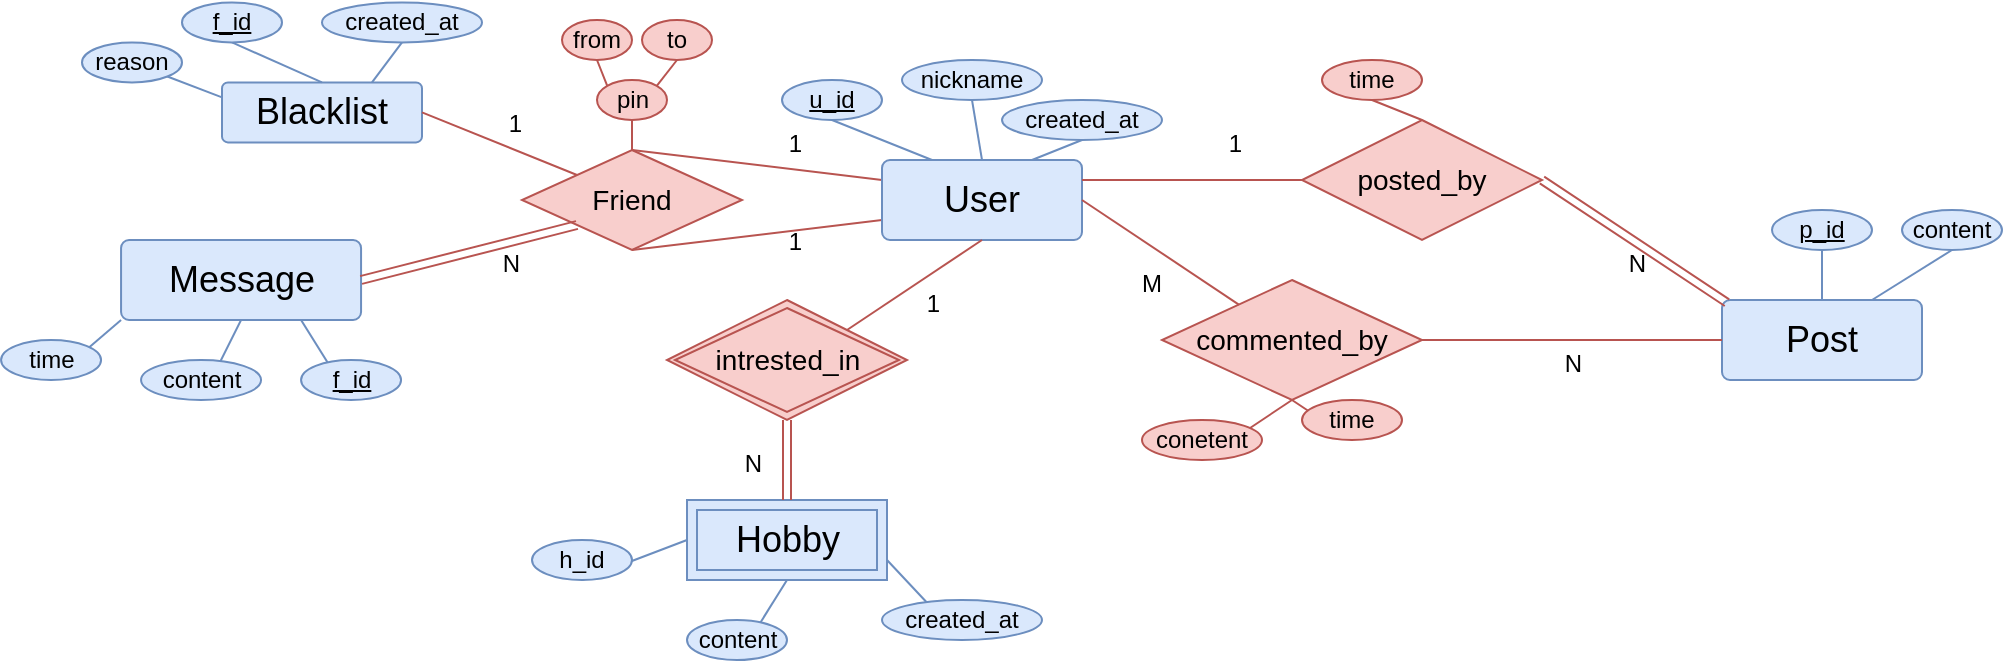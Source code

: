 <mxfile version="14.6.13" type="device" pages="2"><diagram id="R2lEEEUBdFMjLlhIrx00" name="ER Model"><mxGraphModel dx="1106" dy="852" grid="1" gridSize="10" guides="1" tooltips="1" connect="1" arrows="1" fold="1" page="1" pageScale="1" pageWidth="1600" pageHeight="900" math="0" shadow="0" extFonts="Permanent Marker^https://fonts.googleapis.com/css?family=Permanent+Marker"><root><mxCell id="0"/><mxCell id="1" parent="0"/><mxCell id="I4NEFQ9RQVwKD7HwCRN8-28" value="&lt;font style=&quot;font-size: 14px&quot;&gt;Friend&lt;/font&gt;" style="shape=rhombus;perimeter=rhombusPerimeter;whiteSpace=wrap;html=1;align=center;fillColor=#f8cecc;strokeColor=#b85450;" parent="1" vertex="1"><mxGeometry x="340" y="265" width="110" height="50" as="geometry"/></mxCell><mxCell id="I4NEFQ9RQVwKD7HwCRN8-29" value="" style="endArrow=none;html=1;rounded=0;entryX=0;entryY=0.25;entryDx=0;entryDy=0;exitX=0.5;exitY=0;exitDx=0;exitDy=0;fillColor=#f8cecc;strokeColor=#b85450;" parent="1" source="I4NEFQ9RQVwKD7HwCRN8-28" target="xl1OUaFGS09WoXdzSKE7-4" edge="1"><mxGeometry relative="1" as="geometry"><mxPoint x="220" y="290" as="sourcePoint"/><mxPoint x="510.16" y="280.42" as="targetPoint"/></mxGeometry></mxCell><mxCell id="I4NEFQ9RQVwKD7HwCRN8-30" value="1" style="resizable=0;html=1;align=right;verticalAlign=bottom;" parent="I4NEFQ9RQVwKD7HwCRN8-29" connectable="0" vertex="1"><mxGeometry x="1" relative="1" as="geometry"><mxPoint x="-40" y="-10" as="offset"/></mxGeometry></mxCell><mxCell id="I4NEFQ9RQVwKD7HwCRN8-31" value="" style="endArrow=none;html=1;rounded=0;entryX=0;entryY=0.75;entryDx=0;entryDy=0;exitX=0.5;exitY=1;exitDx=0;exitDy=0;fillColor=#f8cecc;strokeColor=#b85450;" parent="1" source="I4NEFQ9RQVwKD7HwCRN8-28" target="xl1OUaFGS09WoXdzSKE7-4" edge="1"><mxGeometry relative="1" as="geometry"><mxPoint x="210" y="280" as="sourcePoint"/><mxPoint x="510.16" y="300.4" as="targetPoint"/></mxGeometry></mxCell><mxCell id="I4NEFQ9RQVwKD7HwCRN8-32" value="1" style="resizable=0;html=1;align=right;verticalAlign=bottom;" parent="I4NEFQ9RQVwKD7HwCRN8-31" connectable="0" vertex="1"><mxGeometry x="1" relative="1" as="geometry"><mxPoint x="-40" y="20" as="offset"/></mxGeometry></mxCell><mxCell id="I4NEFQ9RQVwKD7HwCRN8-34" value="&lt;font style=&quot;font-size: 18px&quot;&gt;Message&lt;/font&gt;" style="rounded=1;arcSize=10;whiteSpace=wrap;html=1;align=center;fillColor=#dae8fc;strokeColor=#6c8ebf;" parent="1" vertex="1"><mxGeometry x="139.53" y="310" width="120" height="40" as="geometry"/></mxCell><mxCell id="I4NEFQ9RQVwKD7HwCRN8-35" value="" style="shape=link;html=1;rounded=0;exitX=1;exitY=0.5;exitDx=0;exitDy=0;entryX=0;entryY=1;entryDx=0;entryDy=0;fillColor=#f8cecc;strokeColor=#b85450;" parent="1" source="I4NEFQ9RQVwKD7HwCRN8-34" target="I4NEFQ9RQVwKD7HwCRN8-28" edge="1"><mxGeometry relative="1" as="geometry"><mxPoint x="220" y="290" as="sourcePoint"/><mxPoint x="380" y="290" as="targetPoint"/></mxGeometry></mxCell><mxCell id="I4NEFQ9RQVwKD7HwCRN8-36" value="N" style="resizable=0;html=1;align=right;verticalAlign=bottom;" parent="I4NEFQ9RQVwKD7HwCRN8-35" connectable="0" vertex="1"><mxGeometry x="1" relative="1" as="geometry"><mxPoint x="-28" y="28" as="offset"/></mxGeometry></mxCell><mxCell id="I4NEFQ9RQVwKD7HwCRN8-37" value="&lt;font style=&quot;font-size: 18px&quot;&gt;Blacklist&lt;/font&gt;" style="rounded=1;arcSize=10;whiteSpace=wrap;html=1;align=center;fillColor=#dae8fc;strokeColor=#6c8ebf;" parent="1" vertex="1"><mxGeometry x="190" y="231.19" width="100" height="30" as="geometry"/></mxCell><mxCell id="xl1OUaFGS09WoXdzSKE7-2" value="" style="endArrow=none;html=1;rounded=0;entryX=0;entryY=0;entryDx=0;entryDy=0;exitX=1;exitY=0.5;exitDx=0;exitDy=0;fillColor=#f8cecc;strokeColor=#b85450;" edge="1" parent="1" source="I4NEFQ9RQVwKD7HwCRN8-37" target="I4NEFQ9RQVwKD7HwCRN8-28"><mxGeometry relative="1" as="geometry"><mxPoint x="310" y="220" as="sourcePoint"/><mxPoint x="495" y="230" as="targetPoint"/></mxGeometry></mxCell><mxCell id="xl1OUaFGS09WoXdzSKE7-3" value="1" style="resizable=0;html=1;align=right;verticalAlign=bottom;" connectable="0" vertex="1" parent="xl1OUaFGS09WoXdzSKE7-2"><mxGeometry x="1" relative="1" as="geometry"><mxPoint x="-27" y="-17" as="offset"/></mxGeometry></mxCell><mxCell id="xl1OUaFGS09WoXdzSKE7-4" value="&lt;font style=&quot;font-size: 18px&quot;&gt;User&lt;/font&gt;" style="rounded=1;arcSize=10;whiteSpace=wrap;html=1;align=center;fillColor=#dae8fc;strokeColor=#6c8ebf;" vertex="1" parent="1"><mxGeometry x="520" y="270" width="100" height="40" as="geometry"/></mxCell><mxCell id="xl1OUaFGS09WoXdzSKE7-5" value="" style="endArrow=none;html=1;rounded=0;entryX=0.25;entryY=0;entryDx=0;entryDy=0;fillColor=#dae8fc;strokeColor=#6c8ebf;exitX=0.5;exitY=1;exitDx=0;exitDy=0;" edge="1" parent="1" source="xl1OUaFGS09WoXdzSKE7-7" target="xl1OUaFGS09WoXdzSKE7-4"><mxGeometry relative="1" as="geometry"><mxPoint x="550" y="240" as="sourcePoint"/><mxPoint x="625" y="280" as="targetPoint"/></mxGeometry></mxCell><mxCell id="xl1OUaFGS09WoXdzSKE7-7" value="&lt;u&gt;u_id&lt;/u&gt;" style="ellipse;whiteSpace=wrap;html=1;fillColor=#dae8fc;strokeColor=#6c8ebf;" vertex="1" parent="1"><mxGeometry x="470" y="230" width="50" height="20" as="geometry"/></mxCell><mxCell id="xl1OUaFGS09WoXdzSKE7-8" value="" style="endArrow=none;html=1;rounded=0;entryX=0.5;entryY=0;entryDx=0;entryDy=0;fillColor=#dae8fc;strokeColor=#6c8ebf;exitX=0.5;exitY=1;exitDx=0;exitDy=0;" edge="1" source="xl1OUaFGS09WoXdzSKE7-9" parent="1" target="xl1OUaFGS09WoXdzSKE7-4"><mxGeometry relative="1" as="geometry"><mxPoint x="600" y="230" as="sourcePoint"/><mxPoint x="620" y="260" as="targetPoint"/></mxGeometry></mxCell><mxCell id="xl1OUaFGS09WoXdzSKE7-9" value="nickname" style="ellipse;whiteSpace=wrap;html=1;fillColor=#dae8fc;strokeColor=#6c8ebf;" vertex="1" parent="1"><mxGeometry x="530" y="220" width="70" height="20" as="geometry"/></mxCell><mxCell id="xl1OUaFGS09WoXdzSKE7-10" value="" style="endArrow=none;html=1;rounded=0;entryX=0.75;entryY=0;entryDx=0;entryDy=0;fillColor=#dae8fc;strokeColor=#6c8ebf;exitX=0.5;exitY=1;exitDx=0;exitDy=0;" edge="1" source="xl1OUaFGS09WoXdzSKE7-11" parent="1" target="xl1OUaFGS09WoXdzSKE7-4"><mxGeometry relative="1" as="geometry"><mxPoint x="660" y="250" as="sourcePoint"/><mxPoint x="680" y="280" as="targetPoint"/></mxGeometry></mxCell><mxCell id="xl1OUaFGS09WoXdzSKE7-11" value="created_at" style="ellipse;whiteSpace=wrap;html=1;fillColor=#dae8fc;strokeColor=#6c8ebf;" vertex="1" parent="1"><mxGeometry x="580" y="240" width="80" height="20" as="geometry"/></mxCell><mxCell id="xl1OUaFGS09WoXdzSKE7-12" value="" style="endArrow=none;html=1;rounded=0;entryX=0.5;entryY=0;entryDx=0;entryDy=0;fillColor=#f8cecc;strokeColor=#b85450;exitX=0.5;exitY=1;exitDx=0;exitDy=0;" edge="1" source="xl1OUaFGS09WoXdzSKE7-13" parent="1" target="I4NEFQ9RQVwKD7HwCRN8-28"><mxGeometry relative="1" as="geometry"><mxPoint x="450" y="250" as="sourcePoint"/><mxPoint x="470" y="280" as="targetPoint"/></mxGeometry></mxCell><mxCell id="xl1OUaFGS09WoXdzSKE7-13" value="pin" style="ellipse;whiteSpace=wrap;html=1;fillColor=#f8cecc;strokeColor=#b85450;" vertex="1" parent="1"><mxGeometry x="377.5" y="230" width="35" height="20" as="geometry"/></mxCell><mxCell id="xl1OUaFGS09WoXdzSKE7-14" value="" style="endArrow=none;html=1;rounded=0;entryX=0;entryY=0;entryDx=0;entryDy=0;fillColor=#f8cecc;strokeColor=#b85450;exitX=0.5;exitY=1;exitDx=0;exitDy=0;" edge="1" parent="1" source="xl1OUaFGS09WoXdzSKE7-15" target="xl1OUaFGS09WoXdzSKE7-13"><mxGeometry relative="1" as="geometry"><mxPoint x="432.5" y="215" as="sourcePoint"/><mxPoint x="377.5" y="230" as="targetPoint"/></mxGeometry></mxCell><mxCell id="xl1OUaFGS09WoXdzSKE7-15" value="from" style="ellipse;whiteSpace=wrap;html=1;fillColor=#f8cecc;strokeColor=#b85450;" vertex="1" parent="1"><mxGeometry x="360" y="200" width="35" height="20" as="geometry"/></mxCell><mxCell id="xl1OUaFGS09WoXdzSKE7-16" value="" style="endArrow=none;html=1;rounded=0;entryX=1;entryY=0;entryDx=0;entryDy=0;fillColor=#f8cecc;strokeColor=#b85450;exitX=0.5;exitY=1;exitDx=0;exitDy=0;" edge="1" parent="1" source="xl1OUaFGS09WoXdzSKE7-17" target="xl1OUaFGS09WoXdzSKE7-13"><mxGeometry relative="1" as="geometry"><mxPoint x="480.5" y="207.5" as="sourcePoint"/><mxPoint x="425.5" y="222.5" as="targetPoint"/></mxGeometry></mxCell><mxCell id="xl1OUaFGS09WoXdzSKE7-17" value="to" style="ellipse;whiteSpace=wrap;html=1;fillColor=#f8cecc;strokeColor=#b85450;" vertex="1" parent="1"><mxGeometry x="400" y="200" width="35" height="20" as="geometry"/></mxCell><mxCell id="xl1OUaFGS09WoXdzSKE7-18" value="" style="endArrow=none;html=1;rounded=0;entryX=0.75;entryY=0;entryDx=0;entryDy=0;fillColor=#dae8fc;strokeColor=#6c8ebf;exitX=0.5;exitY=1;exitDx=0;exitDy=0;" edge="1" source="xl1OUaFGS09WoXdzSKE7-19" parent="1" target="I4NEFQ9RQVwKD7HwCRN8-37"><mxGeometry relative="1" as="geometry"><mxPoint x="490" y="341.19" as="sourcePoint"/><mxPoint x="510" y="371.19" as="targetPoint"/></mxGeometry></mxCell><mxCell id="xl1OUaFGS09WoXdzSKE7-19" value="created_at" style="ellipse;whiteSpace=wrap;html=1;fillColor=#dae8fc;strokeColor=#6c8ebf;" vertex="1" parent="1"><mxGeometry x="240" y="191.19" width="80" height="20" as="geometry"/></mxCell><mxCell id="xl1OUaFGS09WoXdzSKE7-20" value="" style="endArrow=none;html=1;rounded=0;entryX=0.5;entryY=0;entryDx=0;entryDy=0;fillColor=#dae8fc;strokeColor=#6c8ebf;exitX=0.5;exitY=1;exitDx=0;exitDy=0;" edge="1" source="xl1OUaFGS09WoXdzSKE7-21" parent="1" target="I4NEFQ9RQVwKD7HwCRN8-37"><mxGeometry relative="1" as="geometry"><mxPoint x="230" y="171.19" as="sourcePoint"/><mxPoint x="250" y="201.19" as="targetPoint"/></mxGeometry></mxCell><mxCell id="xl1OUaFGS09WoXdzSKE7-21" value="&lt;u&gt;f_id&lt;/u&gt;" style="ellipse;whiteSpace=wrap;html=1;fillColor=#dae8fc;strokeColor=#6c8ebf;" vertex="1" parent="1"><mxGeometry x="170" y="191.19" width="50" height="20" as="geometry"/></mxCell><mxCell id="xl1OUaFGS09WoXdzSKE7-22" value="" style="endArrow=none;html=1;rounded=0;entryX=0;entryY=0.25;entryDx=0;entryDy=0;fillColor=#dae8fc;strokeColor=#6c8ebf;exitX=1;exitY=1;exitDx=0;exitDy=0;" edge="1" source="xl1OUaFGS09WoXdzSKE7-23" parent="1" target="I4NEFQ9RQVwKD7HwCRN8-37"><mxGeometry relative="1" as="geometry"><mxPoint x="160" y="231.19" as="sourcePoint"/><mxPoint x="180" y="261.19" as="targetPoint"/></mxGeometry></mxCell><mxCell id="xl1OUaFGS09WoXdzSKE7-23" value="reason" style="ellipse;whiteSpace=wrap;html=1;fillColor=#dae8fc;strokeColor=#6c8ebf;" vertex="1" parent="1"><mxGeometry x="120" y="211.19" width="50" height="20" as="geometry"/></mxCell><mxCell id="xl1OUaFGS09WoXdzSKE7-24" value="" style="endArrow=none;html=1;rounded=0;entryX=0.75;entryY=1;entryDx=0;entryDy=0;fillColor=#dae8fc;strokeColor=#6c8ebf;exitX=0.5;exitY=1;exitDx=0;exitDy=0;" edge="1" source="xl1OUaFGS09WoXdzSKE7-25" parent="1" target="I4NEFQ9RQVwKD7HwCRN8-34"><mxGeometry relative="1" as="geometry"><mxPoint x="279.53" y="290" as="sourcePoint"/><mxPoint x="299.53" y="320" as="targetPoint"/></mxGeometry></mxCell><mxCell id="xl1OUaFGS09WoXdzSKE7-25" value="&lt;u&gt;f_id&lt;/u&gt;" style="ellipse;whiteSpace=wrap;html=1;fillColor=#dae8fc;strokeColor=#6c8ebf;" vertex="1" parent="1"><mxGeometry x="229.53" y="370" width="50" height="20" as="geometry"/></mxCell><mxCell id="xl1OUaFGS09WoXdzSKE7-26" value="" style="endArrow=none;html=1;rounded=0;entryX=0.5;entryY=1;entryDx=0;entryDy=0;fillColor=#dae8fc;strokeColor=#6c8ebf;exitX=0.5;exitY=1;exitDx=0;exitDy=0;" edge="1" source="xl1OUaFGS09WoXdzSKE7-27" parent="1" target="I4NEFQ9RQVwKD7HwCRN8-34"><mxGeometry relative="1" as="geometry"><mxPoint x="209.53" y="380" as="sourcePoint"/><mxPoint x="129.53" y="440" as="targetPoint"/></mxGeometry></mxCell><mxCell id="xl1OUaFGS09WoXdzSKE7-27" value="content" style="ellipse;whiteSpace=wrap;html=1;fillColor=#dae8fc;strokeColor=#6c8ebf;" vertex="1" parent="1"><mxGeometry x="149.53" y="370" width="60" height="20" as="geometry"/></mxCell><mxCell id="xl1OUaFGS09WoXdzSKE7-28" value="" style="endArrow=none;html=1;rounded=0;entryX=0;entryY=1;entryDx=0;entryDy=0;fillColor=#dae8fc;strokeColor=#6c8ebf;exitX=0.5;exitY=1;exitDx=0;exitDy=0;" edge="1" source="xl1OUaFGS09WoXdzSKE7-29" parent="1" target="I4NEFQ9RQVwKD7HwCRN8-34"><mxGeometry relative="1" as="geometry"><mxPoint x="99.53" y="350" as="sourcePoint"/><mxPoint x="119.53" y="380" as="targetPoint"/></mxGeometry></mxCell><mxCell id="xl1OUaFGS09WoXdzSKE7-29" value="time" style="ellipse;whiteSpace=wrap;html=1;fillColor=#dae8fc;strokeColor=#6c8ebf;" vertex="1" parent="1"><mxGeometry x="79.53" y="360" width="50" height="20" as="geometry"/></mxCell><mxCell id="xl1OUaFGS09WoXdzSKE7-30" value="&lt;font style=&quot;font-size: 14px&quot;&gt;posted_by&lt;/font&gt;" style="shape=rhombus;perimeter=rhombusPerimeter;whiteSpace=wrap;html=1;align=center;fillColor=#f8cecc;strokeColor=#b85450;" vertex="1" parent="1"><mxGeometry x="730.0" y="250" width="120" height="60" as="geometry"/></mxCell><mxCell id="xl1OUaFGS09WoXdzSKE7-31" value="" style="endArrow=none;html=1;rounded=0;entryX=0;entryY=0.5;entryDx=0;entryDy=0;exitX=1;exitY=0.25;exitDx=0;exitDy=0;fillColor=#f8cecc;strokeColor=#b85450;" edge="1" parent="1" source="xl1OUaFGS09WoXdzSKE7-4" target="xl1OUaFGS09WoXdzSKE7-30"><mxGeometry relative="1" as="geometry"><mxPoint x="500" y="240" as="sourcePoint"/><mxPoint x="685" y="250" as="targetPoint"/></mxGeometry></mxCell><mxCell id="xl1OUaFGS09WoXdzSKE7-32" value="1" style="resizable=0;html=1;align=right;verticalAlign=bottom;" connectable="0" vertex="1" parent="xl1OUaFGS09WoXdzSKE7-31"><mxGeometry x="1" relative="1" as="geometry"><mxPoint x="-30" y="-10" as="offset"/></mxGeometry></mxCell><mxCell id="xl1OUaFGS09WoXdzSKE7-33" value="&lt;font style=&quot;font-size: 18px&quot;&gt;Post&lt;/font&gt;" style="rounded=1;arcSize=10;whiteSpace=wrap;html=1;align=center;fillColor=#dae8fc;strokeColor=#6c8ebf;" vertex="1" parent="1"><mxGeometry x="940.0" y="340" width="100" height="40" as="geometry"/></mxCell><mxCell id="xl1OUaFGS09WoXdzSKE7-34" value="" style="shape=link;html=1;rounded=0;exitX=1;exitY=0.5;exitDx=0;exitDy=0;entryX=0.025;entryY=0.033;entryDx=0;entryDy=0;fillColor=#f8cecc;strokeColor=#b85450;entryPerimeter=0;" edge="1" parent="1" source="xl1OUaFGS09WoXdzSKE7-30" target="xl1OUaFGS09WoXdzSKE7-33"><mxGeometry relative="1" as="geometry"><mxPoint x="950.19" y="387.5" as="sourcePoint"/><mxPoint x="1057.69" y="330" as="targetPoint"/></mxGeometry></mxCell><mxCell id="xl1OUaFGS09WoXdzSKE7-35" value="N" style="resizable=0;html=1;align=right;verticalAlign=bottom;" connectable="0" vertex="1" parent="xl1OUaFGS09WoXdzSKE7-34"><mxGeometry x="1" relative="1" as="geometry"><mxPoint x="-40" y="-11" as="offset"/></mxGeometry></mxCell><mxCell id="xl1OUaFGS09WoXdzSKE7-36" value="" style="endArrow=none;html=1;rounded=0;entryX=0.5;entryY=0;entryDx=0;entryDy=0;fillColor=#f8cecc;strokeColor=#b85450;exitX=0.5;exitY=1;exitDx=0;exitDy=0;" edge="1" source="xl1OUaFGS09WoXdzSKE7-37" parent="1" target="xl1OUaFGS09WoXdzSKE7-30"><mxGeometry relative="1" as="geometry"><mxPoint x="810.19" y="310" as="sourcePoint"/><mxPoint x="830.19" y="340" as="targetPoint"/></mxGeometry></mxCell><mxCell id="xl1OUaFGS09WoXdzSKE7-37" value="time" style="ellipse;whiteSpace=wrap;html=1;fillColor=#f8cecc;strokeColor=#b85450;" vertex="1" parent="1"><mxGeometry x="740.0" y="220" width="50" height="20" as="geometry"/></mxCell><mxCell id="xl1OUaFGS09WoXdzSKE7-38" value="&lt;span style=&quot;font-size: 14px&quot;&gt;commented_by&lt;/span&gt;" style="shape=rhombus;perimeter=rhombusPerimeter;whiteSpace=wrap;html=1;align=center;fillColor=#f8cecc;strokeColor=#b85450;" vertex="1" parent="1"><mxGeometry x="660" y="330" width="130" height="60" as="geometry"/></mxCell><mxCell id="xl1OUaFGS09WoXdzSKE7-39" value="" style="endArrow=none;html=1;rounded=0;exitX=1;exitY=0.5;exitDx=0;exitDy=0;fillColor=#f8cecc;strokeColor=#b85450;" edge="1" parent="1" source="xl1OUaFGS09WoXdzSKE7-4" target="xl1OUaFGS09WoXdzSKE7-38"><mxGeometry relative="1" as="geometry"><mxPoint x="630" y="200" as="sourcePoint"/><mxPoint x="815" y="210" as="targetPoint"/></mxGeometry></mxCell><mxCell id="xl1OUaFGS09WoXdzSKE7-40" value="M" style="resizable=0;html=1;align=right;verticalAlign=bottom;" connectable="0" vertex="1" parent="xl1OUaFGS09WoXdzSKE7-39"><mxGeometry x="1" relative="1" as="geometry"><mxPoint x="-38" y="-2" as="offset"/></mxGeometry></mxCell><mxCell id="xl1OUaFGS09WoXdzSKE7-41" value="" style="endArrow=none;html=1;rounded=0;entryX=0;entryY=0.5;entryDx=0;entryDy=0;exitX=1;exitY=0.5;exitDx=0;exitDy=0;fillColor=#f8cecc;strokeColor=#b85450;" edge="1" parent="1" source="xl1OUaFGS09WoXdzSKE7-38" target="xl1OUaFGS09WoXdzSKE7-33"><mxGeometry relative="1" as="geometry"><mxPoint x="770.04" y="340.09" as="sourcePoint"/><mxPoint x="955.04" y="350.09" as="targetPoint"/></mxGeometry></mxCell><mxCell id="xl1OUaFGS09WoXdzSKE7-42" value="N" style="resizable=0;html=1;align=right;verticalAlign=bottom;" connectable="0" vertex="1" parent="xl1OUaFGS09WoXdzSKE7-41"><mxGeometry x="1" relative="1" as="geometry"><mxPoint x="-70" y="20" as="offset"/></mxGeometry></mxCell><mxCell id="xl1OUaFGS09WoXdzSKE7-43" value="" style="endArrow=none;html=1;rounded=0;entryX=0.5;entryY=1;entryDx=0;entryDy=0;fillColor=#f8cecc;strokeColor=#b85450;exitX=0.5;exitY=1;exitDx=0;exitDy=0;" edge="1" source="xl1OUaFGS09WoXdzSKE7-44" parent="1" target="xl1OUaFGS09WoXdzSKE7-38"><mxGeometry relative="1" as="geometry"><mxPoint x="910.04" y="390.09" as="sourcePoint"/><mxPoint x="930.04" y="420.09" as="targetPoint"/></mxGeometry></mxCell><mxCell id="xl1OUaFGS09WoXdzSKE7-44" value="conetent" style="ellipse;whiteSpace=wrap;html=1;fillColor=#f8cecc;strokeColor=#b85450;" vertex="1" parent="1"><mxGeometry x="650" y="400" width="60" height="20" as="geometry"/></mxCell><mxCell id="xl1OUaFGS09WoXdzSKE7-45" value="" style="endArrow=none;html=1;rounded=0;entryX=0.5;entryY=1;entryDx=0;entryDy=0;fillColor=#f8cecc;strokeColor=#b85450;exitX=0.5;exitY=1;exitDx=0;exitDy=0;" edge="1" source="xl1OUaFGS09WoXdzSKE7-46" parent="1" target="xl1OUaFGS09WoXdzSKE7-38"><mxGeometry relative="1" as="geometry"><mxPoint x="910.04" y="390.09" as="sourcePoint"/><mxPoint x="930.04" y="420.09" as="targetPoint"/></mxGeometry></mxCell><mxCell id="xl1OUaFGS09WoXdzSKE7-46" value="time" style="ellipse;whiteSpace=wrap;html=1;fillColor=#f8cecc;strokeColor=#b85450;" vertex="1" parent="1"><mxGeometry x="730" y="390" width="50" height="20" as="geometry"/></mxCell><mxCell id="xl1OUaFGS09WoXdzSKE7-47" value="" style="endArrow=none;html=1;rounded=0;entryX=0.5;entryY=0;entryDx=0;entryDy=0;fillColor=#dae8fc;strokeColor=#6c8ebf;exitX=0.5;exitY=1;exitDx=0;exitDy=0;" edge="1" source="xl1OUaFGS09WoXdzSKE7-48" parent="1" target="xl1OUaFGS09WoXdzSKE7-33"><mxGeometry relative="1" as="geometry"><mxPoint x="990.04" y="270.09" as="sourcePoint"/><mxPoint x="1010.04" y="300.09" as="targetPoint"/></mxGeometry></mxCell><mxCell id="xl1OUaFGS09WoXdzSKE7-48" value="&lt;u&gt;p_id&lt;/u&gt;" style="ellipse;whiteSpace=wrap;html=1;fillColor=#dae8fc;strokeColor=#6c8ebf;" vertex="1" parent="1"><mxGeometry x="965" y="295.0" width="50" height="20" as="geometry"/></mxCell><mxCell id="xl1OUaFGS09WoXdzSKE7-49" value="" style="endArrow=none;html=1;rounded=0;entryX=0.75;entryY=0;entryDx=0;entryDy=0;fillColor=#dae8fc;strokeColor=#6c8ebf;exitX=0.5;exitY=1;exitDx=0;exitDy=0;" edge="1" source="xl1OUaFGS09WoXdzSKE7-50" parent="1" target="xl1OUaFGS09WoXdzSKE7-33"><mxGeometry relative="1" as="geometry"><mxPoint x="990.04" y="270.09" as="sourcePoint"/><mxPoint x="1010.04" y="300.09" as="targetPoint"/></mxGeometry></mxCell><mxCell id="xl1OUaFGS09WoXdzSKE7-50" value="content" style="ellipse;whiteSpace=wrap;html=1;fillColor=#dae8fc;strokeColor=#6c8ebf;" vertex="1" parent="1"><mxGeometry x="1030" y="295" width="50" height="20" as="geometry"/></mxCell><mxCell id="xl1OUaFGS09WoXdzSKE7-54" value="" style="endArrow=none;html=1;rounded=0;entryX=0.5;entryY=1;entryDx=0;entryDy=0;exitX=1;exitY=0;exitDx=0;exitDy=0;fillColor=#f8cecc;strokeColor=#b85450;" edge="1" parent="1" source="xl1OUaFGS09WoXdzSKE7-58" target="xl1OUaFGS09WoXdzSKE7-4"><mxGeometry relative="1" as="geometry"><mxPoint x="510" y="355" as="sourcePoint"/><mxPoint x="675" y="310" as="targetPoint"/></mxGeometry></mxCell><mxCell id="xl1OUaFGS09WoXdzSKE7-55" value="1" style="resizable=0;html=1;align=right;verticalAlign=bottom;" connectable="0" vertex="1" parent="xl1OUaFGS09WoXdzSKE7-54"><mxGeometry x="1" relative="1" as="geometry"><mxPoint x="-20" y="40" as="offset"/></mxGeometry></mxCell><mxCell id="xl1OUaFGS09WoXdzSKE7-57" value="&lt;font style=&quot;font-size: 18px&quot;&gt;Hobby&lt;/font&gt;" style="shape=ext;margin=3;double=1;whiteSpace=wrap;html=1;align=center;fillColor=#dae8fc;strokeColor=#6c8ebf;" vertex="1" parent="1"><mxGeometry x="422.5" y="440" width="100" height="40" as="geometry"/></mxCell><mxCell id="xl1OUaFGS09WoXdzSKE7-58" value="&lt;font style=&quot;font-size: 14px&quot;&gt;intrested_in&lt;/font&gt;" style="shape=rhombus;double=1;perimeter=rhombusPerimeter;whiteSpace=wrap;html=1;align=center;fillColor=#f8cecc;strokeColor=#b85450;" vertex="1" parent="1"><mxGeometry x="412.5" y="340" width="120" height="60" as="geometry"/></mxCell><mxCell id="xl1OUaFGS09WoXdzSKE7-59" value="" style="shape=link;html=1;rounded=0;exitX=0.5;exitY=0;exitDx=0;exitDy=0;entryX=0.5;entryY=1;entryDx=0;entryDy=0;fillColor=#f8cecc;strokeColor=#b85450;" edge="1" parent="1" source="xl1OUaFGS09WoXdzSKE7-57" target="xl1OUaFGS09WoXdzSKE7-58"><mxGeometry relative="1" as="geometry"><mxPoint x="450" y="337.5" as="sourcePoint"/><mxPoint x="557.5" y="280" as="targetPoint"/></mxGeometry></mxCell><mxCell id="xl1OUaFGS09WoXdzSKE7-60" value="N" style="resizable=0;html=1;align=right;verticalAlign=bottom;" connectable="0" vertex="1" parent="xl1OUaFGS09WoXdzSKE7-59"><mxGeometry x="1" relative="1" as="geometry"><mxPoint x="-12" y="30" as="offset"/></mxGeometry></mxCell><mxCell id="xl1OUaFGS09WoXdzSKE7-61" value="" style="endArrow=none;html=1;rounded=0;entryX=0;entryY=0.5;entryDx=0;entryDy=0;fillColor=#dae8fc;strokeColor=#6c8ebf;exitX=0.5;exitY=1;exitDx=0;exitDy=0;" edge="1" source="xl1OUaFGS09WoXdzSKE7-62" parent="1" target="xl1OUaFGS09WoXdzSKE7-57"><mxGeometry relative="1" as="geometry"><mxPoint x="402.5" y="510" as="sourcePoint"/><mxPoint x="422.5" y="540" as="targetPoint"/></mxGeometry></mxCell><mxCell id="xl1OUaFGS09WoXdzSKE7-62" value="h_id" style="ellipse;whiteSpace=wrap;html=1;fillColor=#dae8fc;strokeColor=#6c8ebf;" vertex="1" parent="1"><mxGeometry x="345" y="460" width="50" height="20" as="geometry"/></mxCell><mxCell id="xl1OUaFGS09WoXdzSKE7-63" value="" style="endArrow=none;html=1;rounded=0;entryX=0.5;entryY=1;entryDx=0;entryDy=0;fillColor=#dae8fc;strokeColor=#6c8ebf;exitX=0.5;exitY=1;exitDx=0;exitDy=0;" edge="1" source="xl1OUaFGS09WoXdzSKE7-64" parent="1" target="xl1OUaFGS09WoXdzSKE7-57"><mxGeometry relative="1" as="geometry"><mxPoint x="472.5" y="510" as="sourcePoint"/><mxPoint x="492.5" y="540" as="targetPoint"/></mxGeometry></mxCell><mxCell id="xl1OUaFGS09WoXdzSKE7-64" value="content" style="ellipse;whiteSpace=wrap;html=1;fillColor=#dae8fc;strokeColor=#6c8ebf;" vertex="1" parent="1"><mxGeometry x="422.5" y="500" width="50" height="20" as="geometry"/></mxCell><mxCell id="xl1OUaFGS09WoXdzSKE7-65" value="" style="endArrow=none;html=1;rounded=0;entryX=1;entryY=0.75;entryDx=0;entryDy=0;fillColor=#dae8fc;strokeColor=#6c8ebf;exitX=0.5;exitY=1;exitDx=0;exitDy=0;" edge="1" source="xl1OUaFGS09WoXdzSKE7-66" parent="1" target="xl1OUaFGS09WoXdzSKE7-57"><mxGeometry relative="1" as="geometry"><mxPoint x="510" y="350" as="sourcePoint"/><mxPoint x="530" y="380" as="targetPoint"/></mxGeometry></mxCell><mxCell id="xl1OUaFGS09WoXdzSKE7-66" value="created_at" style="ellipse;whiteSpace=wrap;html=1;fillColor=#dae8fc;strokeColor=#6c8ebf;" vertex="1" parent="1"><mxGeometry x="520" y="490" width="80" height="20" as="geometry"/></mxCell></root></mxGraphModel></diagram><diagram id="WLI3l2U4-Rf6LB4kQW3G" name="ER Schema"><mxGraphModel dx="1106" dy="852" grid="1" gridSize="10" guides="1" tooltips="1" connect="1" arrows="1" fold="1" page="1" pageScale="1" pageWidth="1600" pageHeight="900" math="0" shadow="0"><root><mxCell id="SqvDtNN-VOSwABpY2w20-0"/><mxCell id="SqvDtNN-VOSwABpY2w20-1" parent="SqvDtNN-VOSwABpY2w20-0"/><mxCell id="NcbgrvJCh0gBuZlMUutp-0" value="User" style="shape=table;startSize=30;container=1;collapsible=1;childLayout=tableLayout;fixedRows=1;rowLines=0;fontStyle=1;align=center;resizeLast=1;fontSize=16;fillColor=#dae8fc;strokeColor=#6c8ebf;" parent="SqvDtNN-VOSwABpY2w20-1" vertex="1"><mxGeometry x="600" y="310" width="180" height="280" as="geometry"/></mxCell><mxCell id="NcbgrvJCh0gBuZlMUutp-1" value="" style="shape=partialRectangle;collapsible=0;dropTarget=0;pointerEvents=0;fillColor=none;top=0;left=0;bottom=1;right=0;points=[[0,0.5],[1,0.5]];portConstraint=eastwest;" parent="NcbgrvJCh0gBuZlMUutp-0" vertex="1"><mxGeometry y="30" width="180" height="30" as="geometry"/></mxCell><mxCell id="NcbgrvJCh0gBuZlMUutp-2" value="PK" style="shape=partialRectangle;connectable=0;fillColor=none;top=0;left=0;bottom=0;right=0;fontStyle=1;overflow=hidden;" parent="NcbgrvJCh0gBuZlMUutp-1" vertex="1"><mxGeometry width="30" height="30" as="geometry"/></mxCell><mxCell id="NcbgrvJCh0gBuZlMUutp-3" value="u_id" style="shape=partialRectangle;connectable=0;fillColor=none;top=0;left=0;bottom=0;right=0;align=left;spacingLeft=6;fontStyle=5;overflow=hidden;" parent="NcbgrvJCh0gBuZlMUutp-1" vertex="1"><mxGeometry x="30" width="150" height="30" as="geometry"/></mxCell><mxCell id="NcbgrvJCh0gBuZlMUutp-4" value="" style="shape=partialRectangle;collapsible=0;dropTarget=0;pointerEvents=0;fillColor=none;top=0;left=0;bottom=0;right=0;points=[[0,0.5],[1,0.5]];portConstraint=eastwest;" parent="NcbgrvJCh0gBuZlMUutp-0" vertex="1"><mxGeometry y="60" width="180" height="30" as="geometry"/></mxCell><mxCell id="NcbgrvJCh0gBuZlMUutp-5" value="" style="shape=partialRectangle;connectable=0;fillColor=none;top=0;left=0;bottom=0;right=0;editable=1;overflow=hidden;" parent="NcbgrvJCh0gBuZlMUutp-4" vertex="1"><mxGeometry width="30" height="30" as="geometry"/></mxCell><mxCell id="NcbgrvJCh0gBuZlMUutp-6" value="profile" style="shape=partialRectangle;connectable=0;fillColor=none;top=0;left=0;bottom=0;right=0;align=left;spacingLeft=6;overflow=hidden;" parent="NcbgrvJCh0gBuZlMUutp-4" vertex="1"><mxGeometry x="30" width="150" height="30" as="geometry"/></mxCell><mxCell id="NcbgrvJCh0gBuZlMUutp-16" value="" style="shape=partialRectangle;collapsible=0;dropTarget=0;pointerEvents=0;fillColor=none;top=0;left=0;bottom=0;right=0;points=[[0,0.5],[1,0.5]];portConstraint=eastwest;" parent="NcbgrvJCh0gBuZlMUutp-0" vertex="1"><mxGeometry y="90" width="180" height="30" as="geometry"/></mxCell><mxCell id="NcbgrvJCh0gBuZlMUutp-17" value="" style="shape=partialRectangle;connectable=0;fillColor=none;top=0;left=0;bottom=0;right=0;editable=1;overflow=hidden;" parent="NcbgrvJCh0gBuZlMUutp-16" vertex="1"><mxGeometry width="30" height="30" as="geometry"/></mxCell><mxCell id="NcbgrvJCh0gBuZlMUutp-18" value="gender" style="shape=partialRectangle;connectable=0;fillColor=none;top=0;left=0;bottom=0;right=0;align=left;spacingLeft=6;overflow=hidden;" parent="NcbgrvJCh0gBuZlMUutp-16" vertex="1"><mxGeometry x="30" width="150" height="30" as="geometry"/></mxCell><mxCell id="NcbgrvJCh0gBuZlMUutp-7" value="" style="shape=partialRectangle;collapsible=0;dropTarget=0;pointerEvents=0;fillColor=none;top=0;left=0;bottom=0;right=0;points=[[0,0.5],[1,0.5]];portConstraint=eastwest;" parent="NcbgrvJCh0gBuZlMUutp-0" vertex="1"><mxGeometry y="120" width="180" height="30" as="geometry"/></mxCell><mxCell id="NcbgrvJCh0gBuZlMUutp-8" value="" style="shape=partialRectangle;connectable=0;fillColor=none;top=0;left=0;bottom=0;right=0;editable=1;overflow=hidden;" parent="NcbgrvJCh0gBuZlMUutp-7" vertex="1"><mxGeometry width="30" height="30" as="geometry"/></mxCell><mxCell id="NcbgrvJCh0gBuZlMUutp-9" value="email" style="shape=partialRectangle;connectable=0;fillColor=none;top=0;left=0;bottom=0;right=0;align=left;spacingLeft=6;overflow=hidden;" parent="NcbgrvJCh0gBuZlMUutp-7" vertex="1"><mxGeometry x="30" width="150" height="30" as="geometry"/></mxCell><mxCell id="NcbgrvJCh0gBuZlMUutp-10" value="" style="shape=partialRectangle;collapsible=0;dropTarget=0;pointerEvents=0;fillColor=none;top=0;left=0;bottom=0;right=0;points=[[0,0.5],[1,0.5]];portConstraint=eastwest;" parent="NcbgrvJCh0gBuZlMUutp-0" vertex="1"><mxGeometry y="150" width="180" height="30" as="geometry"/></mxCell><mxCell id="NcbgrvJCh0gBuZlMUutp-11" value="" style="shape=partialRectangle;connectable=0;fillColor=none;top=0;left=0;bottom=0;right=0;editable=1;overflow=hidden;" parent="NcbgrvJCh0gBuZlMUutp-10" vertex="1"><mxGeometry width="30" height="30" as="geometry"/></mxCell><mxCell id="NcbgrvJCh0gBuZlMUutp-12" value="password" style="shape=partialRectangle;connectable=0;fillColor=none;top=0;left=0;bottom=0;right=0;align=left;spacingLeft=6;overflow=hidden;" parent="NcbgrvJCh0gBuZlMUutp-10" vertex="1"><mxGeometry x="30" width="150" height="30" as="geometry"/></mxCell><mxCell id="NcbgrvJCh0gBuZlMUutp-256" value="" style="shape=partialRectangle;collapsible=0;dropTarget=0;pointerEvents=0;fillColor=none;top=0;left=0;bottom=0;right=0;points=[[0,0.5],[1,0.5]];portConstraint=eastwest;" parent="NcbgrvJCh0gBuZlMUutp-0" vertex="1"><mxGeometry y="180" width="180" height="30" as="geometry"/></mxCell><mxCell id="NcbgrvJCh0gBuZlMUutp-257" value="" style="shape=partialRectangle;connectable=0;fillColor=none;top=0;left=0;bottom=0;right=0;editable=1;overflow=hidden;" parent="NcbgrvJCh0gBuZlMUutp-256" vertex="1"><mxGeometry width="30" height="30" as="geometry"/></mxCell><mxCell id="NcbgrvJCh0gBuZlMUutp-258" value="brith" style="shape=partialRectangle;connectable=0;fillColor=none;top=0;left=0;bottom=0;right=0;align=left;spacingLeft=6;overflow=hidden;" parent="NcbgrvJCh0gBuZlMUutp-256" vertex="1"><mxGeometry x="30" width="150" height="30" as="geometry"/></mxCell><mxCell id="NcbgrvJCh0gBuZlMUutp-259" value="" style="shape=partialRectangle;collapsible=0;dropTarget=0;pointerEvents=0;fillColor=none;top=0;left=0;bottom=0;right=0;points=[[0,0.5],[1,0.5]];portConstraint=eastwest;" parent="NcbgrvJCh0gBuZlMUutp-0" vertex="1"><mxGeometry y="210" width="180" height="30" as="geometry"/></mxCell><mxCell id="NcbgrvJCh0gBuZlMUutp-260" value="" style="shape=partialRectangle;connectable=0;fillColor=none;top=0;left=0;bottom=0;right=0;editable=1;overflow=hidden;" parent="NcbgrvJCh0gBuZlMUutp-259" vertex="1"><mxGeometry width="30" height="30" as="geometry"/></mxCell><mxCell id="NcbgrvJCh0gBuZlMUutp-261" value="active_time" style="shape=partialRectangle;connectable=0;fillColor=none;top=0;left=0;bottom=0;right=0;align=left;spacingLeft=6;overflow=hidden;" parent="NcbgrvJCh0gBuZlMUutp-259" vertex="1"><mxGeometry x="30" width="150" height="30" as="geometry"/></mxCell><mxCell id="NcbgrvJCh0gBuZlMUutp-19" value="" style="shape=partialRectangle;collapsible=0;dropTarget=0;pointerEvents=0;fillColor=none;top=0;left=0;bottom=0;right=0;points=[[0,0.5],[1,0.5]];portConstraint=eastwest;" parent="NcbgrvJCh0gBuZlMUutp-0" vertex="1"><mxGeometry y="240" width="180" height="30" as="geometry"/></mxCell><mxCell id="NcbgrvJCh0gBuZlMUutp-20" value="" style="shape=partialRectangle;connectable=0;fillColor=none;top=0;left=0;bottom=0;right=0;editable=1;overflow=hidden;" parent="NcbgrvJCh0gBuZlMUutp-19" vertex="1"><mxGeometry width="30" height="30" as="geometry"/></mxCell><mxCell id="NcbgrvJCh0gBuZlMUutp-21" value="wishing" style="shape=partialRectangle;connectable=0;fillColor=none;top=0;left=0;bottom=0;right=0;align=left;spacingLeft=6;overflow=hidden;" parent="NcbgrvJCh0gBuZlMUutp-19" vertex="1"><mxGeometry x="30" width="150" height="30" as="geometry"/></mxCell><mxCell id="NcbgrvJCh0gBuZlMUutp-64" value="Message" style="shape=table;startSize=30;container=1;collapsible=1;childLayout=tableLayout;fixedRows=1;rowLines=0;fontStyle=1;align=center;resizeLast=1;fontSize=16;fillColor=#dae8fc;strokeColor=#6c8ebf;" parent="SqvDtNN-VOSwABpY2w20-1" vertex="1"><mxGeometry x="90" y="520" width="180" height="280" as="geometry"/></mxCell><mxCell id="NcbgrvJCh0gBuZlMUutp-65" value="" style="shape=partialRectangle;collapsible=0;dropTarget=0;pointerEvents=0;fillColor=none;top=0;left=0;bottom=1;right=0;points=[[0,0.5],[1,0.5]];portConstraint=eastwest;" parent="NcbgrvJCh0gBuZlMUutp-64" vertex="1"><mxGeometry y="30" width="180" height="30" as="geometry"/></mxCell><mxCell id="NcbgrvJCh0gBuZlMUutp-66" value="PK1" style="shape=partialRectangle;connectable=0;fillColor=none;top=0;left=0;bottom=0;right=0;fontStyle=1;overflow=hidden;" parent="NcbgrvJCh0gBuZlMUutp-65" vertex="1"><mxGeometry width="40" height="30" as="geometry"/></mxCell><mxCell id="NcbgrvJCh0gBuZlMUutp-67" value="u_id_from" style="shape=partialRectangle;connectable=0;fillColor=none;top=0;left=0;bottom=0;right=0;align=left;spacingLeft=6;fontStyle=5;overflow=hidden;" parent="NcbgrvJCh0gBuZlMUutp-65" vertex="1"><mxGeometry x="40" width="140" height="30" as="geometry"/></mxCell><mxCell id="NcbgrvJCh0gBuZlMUutp-80" value="" style="shape=partialRectangle;collapsible=0;dropTarget=0;pointerEvents=0;fillColor=none;top=0;left=0;bottom=1;right=0;points=[[0,0.5],[1,0.5]];portConstraint=eastwest;" parent="NcbgrvJCh0gBuZlMUutp-64" vertex="1"><mxGeometry y="60" width="180" height="30" as="geometry"/></mxCell><mxCell id="NcbgrvJCh0gBuZlMUutp-81" value="PK2" style="shape=partialRectangle;connectable=0;fillColor=none;top=0;left=0;bottom=0;right=0;fontStyle=1;overflow=hidden;" parent="NcbgrvJCh0gBuZlMUutp-80" vertex="1"><mxGeometry width="40" height="30" as="geometry"/></mxCell><mxCell id="NcbgrvJCh0gBuZlMUutp-82" value="u_id_to" style="shape=partialRectangle;connectable=0;fillColor=none;top=0;left=0;bottom=0;right=0;align=left;spacingLeft=6;fontStyle=5;overflow=hidden;" parent="NcbgrvJCh0gBuZlMUutp-80" vertex="1"><mxGeometry x="40" width="140" height="30" as="geometry"/></mxCell><mxCell id="NcbgrvJCh0gBuZlMUutp-68" value="" style="shape=partialRectangle;collapsible=0;dropTarget=0;pointerEvents=0;fillColor=none;top=0;left=0;bottom=0;right=0;points=[[0,0.5],[1,0.5]];portConstraint=eastwest;" parent="NcbgrvJCh0gBuZlMUutp-64" vertex="1"><mxGeometry y="90" width="180" height="30" as="geometry"/></mxCell><mxCell id="NcbgrvJCh0gBuZlMUutp-69" value="" style="shape=partialRectangle;connectable=0;fillColor=none;top=0;left=0;bottom=0;right=0;editable=1;overflow=hidden;" parent="NcbgrvJCh0gBuZlMUutp-68" vertex="1"><mxGeometry width="40" height="30" as="geometry"/></mxCell><mxCell id="NcbgrvJCh0gBuZlMUutp-70" value="content" style="shape=partialRectangle;connectable=0;fillColor=none;top=0;left=0;bottom=0;right=0;align=left;spacingLeft=6;overflow=hidden;" parent="NcbgrvJCh0gBuZlMUutp-68" vertex="1"><mxGeometry x="40" width="140" height="30" as="geometry"/></mxCell><mxCell id="NcbgrvJCh0gBuZlMUutp-71" value="" style="shape=partialRectangle;collapsible=0;dropTarget=0;pointerEvents=0;fillColor=none;top=0;left=0;bottom=0;right=0;points=[[0,0.5],[1,0.5]];portConstraint=eastwest;" parent="NcbgrvJCh0gBuZlMUutp-64" vertex="1"><mxGeometry y="120" width="180" height="30" as="geometry"/></mxCell><mxCell id="NcbgrvJCh0gBuZlMUutp-72" value="" style="shape=partialRectangle;connectable=0;fillColor=none;top=0;left=0;bottom=0;right=0;editable=1;overflow=hidden;" parent="NcbgrvJCh0gBuZlMUutp-71" vertex="1"><mxGeometry width="40" height="30" as="geometry"/></mxCell><mxCell id="NcbgrvJCh0gBuZlMUutp-73" value="type" style="shape=partialRectangle;connectable=0;fillColor=none;top=0;left=0;bottom=0;right=0;align=left;spacingLeft=6;overflow=hidden;" parent="NcbgrvJCh0gBuZlMUutp-71" vertex="1"><mxGeometry x="40" width="140" height="30" as="geometry"/></mxCell><mxCell id="NcbgrvJCh0gBuZlMUutp-74" value="" style="shape=partialRectangle;collapsible=0;dropTarget=0;pointerEvents=0;fillColor=none;top=0;left=0;bottom=0;right=0;points=[[0,0.5],[1,0.5]];portConstraint=eastwest;" parent="NcbgrvJCh0gBuZlMUutp-64" vertex="1"><mxGeometry y="150" width="180" height="30" as="geometry"/></mxCell><mxCell id="NcbgrvJCh0gBuZlMUutp-75" value="" style="shape=partialRectangle;connectable=0;fillColor=none;top=0;left=0;bottom=0;right=0;editable=1;overflow=hidden;" parent="NcbgrvJCh0gBuZlMUutp-74" vertex="1"><mxGeometry width="40" height="30" as="geometry"/></mxCell><mxCell id="NcbgrvJCh0gBuZlMUutp-76" value="read" style="shape=partialRectangle;connectable=0;fillColor=none;top=0;left=0;bottom=0;right=0;align=left;spacingLeft=6;overflow=hidden;" parent="NcbgrvJCh0gBuZlMUutp-74" vertex="1"><mxGeometry x="40" width="140" height="30" as="geometry"/></mxCell><mxCell id="NcbgrvJCh0gBuZlMUutp-86" value="" style="shape=partialRectangle;collapsible=0;dropTarget=0;pointerEvents=0;fillColor=none;top=0;left=0;bottom=0;right=0;points=[[0,0.5],[1,0.5]];portConstraint=eastwest;" parent="NcbgrvJCh0gBuZlMUutp-64" vertex="1"><mxGeometry y="180" width="180" height="30" as="geometry"/></mxCell><mxCell id="NcbgrvJCh0gBuZlMUutp-87" value="" style="shape=partialRectangle;connectable=0;fillColor=none;top=0;left=0;bottom=0;right=0;editable=1;overflow=hidden;" parent="NcbgrvJCh0gBuZlMUutp-86" vertex="1"><mxGeometry width="40" height="30" as="geometry"/></mxCell><mxCell id="NcbgrvJCh0gBuZlMUutp-88" value="time" style="shape=partialRectangle;connectable=0;fillColor=none;top=0;left=0;bottom=0;right=0;align=left;spacingLeft=6;overflow=hidden;" parent="NcbgrvJCh0gBuZlMUutp-86" vertex="1"><mxGeometry x="40" width="140" height="30" as="geometry"/></mxCell><mxCell id="NcbgrvJCh0gBuZlMUutp-89" value="" style="shape=partialRectangle;collapsible=0;dropTarget=0;pointerEvents=0;fillColor=none;top=0;left=0;bottom=0;right=0;points=[[0,0.5],[1,0.5]];portConstraint=eastwest;" parent="NcbgrvJCh0gBuZlMUutp-64" vertex="1"><mxGeometry y="210" width="180" height="30" as="geometry"/></mxCell><mxCell id="NcbgrvJCh0gBuZlMUutp-90" value="" style="shape=partialRectangle;connectable=0;fillColor=none;top=0;left=0;bottom=0;right=0;editable=1;overflow=hidden;" parent="NcbgrvJCh0gBuZlMUutp-89" vertex="1"><mxGeometry width="40" height="30" as="geometry"/></mxCell><mxCell id="NcbgrvJCh0gBuZlMUutp-91" value="emotion_from" style="shape=partialRectangle;connectable=0;fillColor=none;top=0;left=0;bottom=0;right=0;align=left;spacingLeft=6;overflow=hidden;" parent="NcbgrvJCh0gBuZlMUutp-89" vertex="1"><mxGeometry x="40" width="140" height="30" as="geometry"/></mxCell><mxCell id="NcbgrvJCh0gBuZlMUutp-92" value="" style="shape=partialRectangle;collapsible=0;dropTarget=0;pointerEvents=0;fillColor=none;top=0;left=0;bottom=0;right=0;points=[[0,0.5],[1,0.5]];portConstraint=eastwest;" parent="NcbgrvJCh0gBuZlMUutp-64" vertex="1"><mxGeometry y="240" width="180" height="30" as="geometry"/></mxCell><mxCell id="NcbgrvJCh0gBuZlMUutp-93" value="" style="shape=partialRectangle;connectable=0;fillColor=none;top=0;left=0;bottom=0;right=0;editable=1;overflow=hidden;" parent="NcbgrvJCh0gBuZlMUutp-92" vertex="1"><mxGeometry width="40" height="30" as="geometry"/></mxCell><mxCell id="NcbgrvJCh0gBuZlMUutp-94" value="emotion_to" style="shape=partialRectangle;connectable=0;fillColor=none;top=0;left=0;bottom=0;right=0;align=left;spacingLeft=6;overflow=hidden;" parent="NcbgrvJCh0gBuZlMUutp-92" vertex="1"><mxGeometry x="40" width="140" height="30" as="geometry"/></mxCell><mxCell id="NcbgrvJCh0gBuZlMUutp-83" style="edgeStyle=orthogonalEdgeStyle;rounded=0;orthogonalLoop=1;jettySize=auto;html=1;entryX=1.004;entryY=0.044;entryDx=0;entryDy=0;entryPerimeter=0;fontSize=16;" parent="SqvDtNN-VOSwABpY2w20-1" source="NcbgrvJCh0gBuZlMUutp-1" target="EpBw1CLNG8xyuGOR39RQ-22" edge="1"><mxGeometry relative="1" as="geometry"><mxPoint x="539.28" y="346.72" as="targetPoint"/></mxGeometry></mxCell><mxCell id="NcbgrvJCh0gBuZlMUutp-84" style="edgeStyle=orthogonalEdgeStyle;rounded=0;orthogonalLoop=1;jettySize=auto;html=1;fontSize=16;entryX=1.004;entryY=0.097;entryDx=0;entryDy=0;entryPerimeter=0;" parent="SqvDtNN-VOSwABpY2w20-1" source="NcbgrvJCh0gBuZlMUutp-1" target="EpBw1CLNG8xyuGOR39RQ-22" edge="1"><mxGeometry relative="1" as="geometry"><mxPoint x="540.18" y="361.3" as="targetPoint"/></mxGeometry></mxCell><mxCell id="NcbgrvJCh0gBuZlMUutp-85" style="edgeStyle=orthogonalEdgeStyle;rounded=0;orthogonalLoop=1;jettySize=auto;html=1;entryX=1;entryY=0.5;entryDx=0;entryDy=0;fontSize=16;exitX=0;exitY=0.5;exitDx=0;exitDy=0;" parent="SqvDtNN-VOSwABpY2w20-1" source="EpBw1CLNG8xyuGOR39RQ-26" target="NcbgrvJCh0gBuZlMUutp-80" edge="1"><mxGeometry relative="1" as="geometry"><mxPoint x="360" y="355" as="sourcePoint"/><Array as="points"><mxPoint x="340" y="415"/><mxPoint x="340" y="595"/></Array></mxGeometry></mxCell><mxCell id="NcbgrvJCh0gBuZlMUutp-95" value="Blacklist" style="shape=table;startSize=30;container=1;collapsible=1;childLayout=tableLayout;fixedRows=1;rowLines=0;fontStyle=1;align=center;resizeLast=1;fontSize=16;fillColor=#dae8fc;strokeColor=#6c8ebf;" parent="SqvDtNN-VOSwABpY2w20-1" vertex="1"><mxGeometry x="90" y="340" width="180" height="160" as="geometry"/></mxCell><mxCell id="EpBw1CLNG8xyuGOR39RQ-38" value="" style="shape=partialRectangle;collapsible=0;dropTarget=0;pointerEvents=0;fillColor=none;top=0;left=0;bottom=1;right=0;points=[[0,0.5],[1,0.5]];portConstraint=eastwest;" parent="NcbgrvJCh0gBuZlMUutp-95" vertex="1"><mxGeometry y="30" width="180" height="30" as="geometry"/></mxCell><mxCell id="EpBw1CLNG8xyuGOR39RQ-39" value="PK1" style="shape=partialRectangle;connectable=0;fillColor=none;top=0;left=0;bottom=0;right=0;fontStyle=1;overflow=hidden;" parent="EpBw1CLNG8xyuGOR39RQ-38" vertex="1"><mxGeometry width="40" height="30" as="geometry"/></mxCell><mxCell id="EpBw1CLNG8xyuGOR39RQ-40" value="u_id_from" style="shape=partialRectangle;connectable=0;fillColor=none;top=0;left=0;bottom=0;right=0;align=left;spacingLeft=6;fontStyle=5;overflow=hidden;" parent="EpBw1CLNG8xyuGOR39RQ-38" vertex="1"><mxGeometry x="40" width="140" height="30" as="geometry"/></mxCell><mxCell id="NcbgrvJCh0gBuZlMUutp-96" value="" style="shape=partialRectangle;collapsible=0;dropTarget=0;pointerEvents=0;fillColor=none;top=0;left=0;bottom=1;right=0;points=[[0,0.5],[1,0.5]];portConstraint=eastwest;" parent="NcbgrvJCh0gBuZlMUutp-95" vertex="1"><mxGeometry y="60" width="180" height="30" as="geometry"/></mxCell><mxCell id="NcbgrvJCh0gBuZlMUutp-97" value="PK2" style="shape=partialRectangle;connectable=0;fillColor=none;top=0;left=0;bottom=0;right=0;fontStyle=1;overflow=hidden;" parent="NcbgrvJCh0gBuZlMUutp-96" vertex="1"><mxGeometry width="40" height="30" as="geometry"/></mxCell><mxCell id="NcbgrvJCh0gBuZlMUutp-98" value="u_id_to" style="shape=partialRectangle;connectable=0;fillColor=none;top=0;left=0;bottom=0;right=0;align=left;spacingLeft=6;fontStyle=5;overflow=hidden;" parent="NcbgrvJCh0gBuZlMUutp-96" vertex="1"><mxGeometry x="40" width="140" height="30" as="geometry"/></mxCell><mxCell id="NcbgrvJCh0gBuZlMUutp-99" value="" style="shape=partialRectangle;collapsible=0;dropTarget=0;pointerEvents=0;fillColor=none;top=0;left=0;bottom=0;right=0;points=[[0,0.5],[1,0.5]];portConstraint=eastwest;" parent="NcbgrvJCh0gBuZlMUutp-95" vertex="1"><mxGeometry y="90" width="180" height="30" as="geometry"/></mxCell><mxCell id="NcbgrvJCh0gBuZlMUutp-100" value="" style="shape=partialRectangle;connectable=0;fillColor=none;top=0;left=0;bottom=0;right=0;editable=1;overflow=hidden;" parent="NcbgrvJCh0gBuZlMUutp-99" vertex="1"><mxGeometry width="40" height="30" as="geometry"/></mxCell><mxCell id="NcbgrvJCh0gBuZlMUutp-101" value="reason" style="shape=partialRectangle;connectable=0;fillColor=none;top=0;left=0;bottom=0;right=0;align=left;spacingLeft=6;overflow=hidden;" parent="NcbgrvJCh0gBuZlMUutp-99" vertex="1"><mxGeometry x="40" width="140" height="30" as="geometry"/></mxCell><mxCell id="NcbgrvJCh0gBuZlMUutp-102" value="" style="shape=partialRectangle;collapsible=0;dropTarget=0;pointerEvents=0;fillColor=none;top=0;left=0;bottom=0;right=0;points=[[0,0.5],[1,0.5]];portConstraint=eastwest;" parent="NcbgrvJCh0gBuZlMUutp-95" vertex="1"><mxGeometry y="120" width="180" height="30" as="geometry"/></mxCell><mxCell id="NcbgrvJCh0gBuZlMUutp-103" value="" style="shape=partialRectangle;connectable=0;fillColor=none;top=0;left=0;bottom=0;right=0;editable=1;overflow=hidden;" parent="NcbgrvJCh0gBuZlMUutp-102" vertex="1"><mxGeometry width="40" height="30" as="geometry"/></mxCell><mxCell id="NcbgrvJCh0gBuZlMUutp-104" value="time" style="shape=partialRectangle;connectable=0;fillColor=none;top=0;left=0;bottom=0;right=0;align=left;spacingLeft=6;overflow=hidden;" parent="NcbgrvJCh0gBuZlMUutp-102" vertex="1"><mxGeometry x="40" width="140" height="30" as="geometry"/></mxCell><mxCell id="NcbgrvJCh0gBuZlMUutp-108" style="edgeStyle=orthogonalEdgeStyle;rounded=0;orthogonalLoop=1;jettySize=auto;html=1;fontSize=16;exitX=0;exitY=0.5;exitDx=0;exitDy=0;" parent="SqvDtNN-VOSwABpY2w20-1" source="EpBw1CLNG8xyuGOR39RQ-23" target="EpBw1CLNG8xyuGOR39RQ-38" edge="1"><mxGeometry relative="1" as="geometry"><mxPoint x="360" y="355" as="sourcePoint"/></mxGeometry></mxCell><mxCell id="NcbgrvJCh0gBuZlMUutp-109" value="Animal" style="shape=table;startSize=30;container=1;collapsible=1;childLayout=tableLayout;fixedRows=1;rowLines=0;fontStyle=1;align=center;resizeLast=1;fontSize=16;fillColor=#dae8fc;strokeColor=#6c8ebf;" parent="SqvDtNN-VOSwABpY2w20-1" vertex="1"><mxGeometry x="360" y="70" width="180" height="220" as="geometry"/></mxCell><mxCell id="NcbgrvJCh0gBuZlMUutp-110" value="" style="shape=partialRectangle;collapsible=0;dropTarget=0;pointerEvents=0;fillColor=none;top=0;left=0;bottom=1;right=0;points=[[0,0.5],[1,0.5]];portConstraint=eastwest;" parent="NcbgrvJCh0gBuZlMUutp-109" vertex="1"><mxGeometry y="30" width="180" height="30" as="geometry"/></mxCell><mxCell id="NcbgrvJCh0gBuZlMUutp-111" value="PK1" style="shape=partialRectangle;connectable=0;fillColor=none;top=0;left=0;bottom=0;right=0;fontStyle=1;overflow=hidden;" parent="NcbgrvJCh0gBuZlMUutp-110" vertex="1"><mxGeometry width="40" height="30" as="geometry"/></mxCell><mxCell id="NcbgrvJCh0gBuZlMUutp-112" value="u_id" style="shape=partialRectangle;connectable=0;fillColor=none;top=0;left=0;bottom=0;right=0;align=left;spacingLeft=6;fontStyle=5;overflow=hidden;" parent="NcbgrvJCh0gBuZlMUutp-110" vertex="1"><mxGeometry x="40" width="140" height="30" as="geometry"/></mxCell><mxCell id="NcbgrvJCh0gBuZlMUutp-122" value="" style="shape=partialRectangle;collapsible=0;dropTarget=0;pointerEvents=0;fillColor=none;top=0;left=0;bottom=1;right=0;points=[[0,0.5],[1,0.5]];portConstraint=eastwest;" parent="NcbgrvJCh0gBuZlMUutp-109" vertex="1"><mxGeometry y="60" width="180" height="30" as="geometry"/></mxCell><mxCell id="NcbgrvJCh0gBuZlMUutp-123" value="PK2" style="shape=partialRectangle;connectable=0;fillColor=none;top=0;left=0;bottom=0;right=0;fontStyle=1;overflow=hidden;" parent="NcbgrvJCh0gBuZlMUutp-122" vertex="1"><mxGeometry width="40" height="30" as="geometry"/></mxCell><mxCell id="NcbgrvJCh0gBuZlMUutp-124" value="name" style="shape=partialRectangle;connectable=0;fillColor=none;top=0;left=0;bottom=0;right=0;align=left;spacingLeft=6;fontStyle=5;overflow=hidden;" parent="NcbgrvJCh0gBuZlMUutp-122" vertex="1"><mxGeometry x="40" width="140" height="30" as="geometry"/></mxCell><mxCell id="NcbgrvJCh0gBuZlMUutp-113" value="" style="shape=partialRectangle;collapsible=0;dropTarget=0;pointerEvents=0;fillColor=none;top=0;left=0;bottom=0;right=0;points=[[0,0.5],[1,0.5]];portConstraint=eastwest;" parent="NcbgrvJCh0gBuZlMUutp-109" vertex="1"><mxGeometry y="90" width="180" height="30" as="geometry"/></mxCell><mxCell id="NcbgrvJCh0gBuZlMUutp-114" value="" style="shape=partialRectangle;connectable=0;fillColor=none;top=0;left=0;bottom=0;right=0;editable=1;overflow=hidden;" parent="NcbgrvJCh0gBuZlMUutp-113" vertex="1"><mxGeometry width="40" height="30" as="geometry"/></mxCell><mxCell id="NcbgrvJCh0gBuZlMUutp-115" value="type" style="shape=partialRectangle;connectable=0;fillColor=none;top=0;left=0;bottom=0;right=0;align=left;spacingLeft=6;overflow=hidden;" parent="NcbgrvJCh0gBuZlMUutp-113" vertex="1"><mxGeometry x="40" width="140" height="30" as="geometry"/></mxCell><mxCell id="NcbgrvJCh0gBuZlMUutp-162" value="" style="shape=partialRectangle;collapsible=0;dropTarget=0;pointerEvents=0;fillColor=none;top=0;left=0;bottom=0;right=0;points=[[0,0.5],[1,0.5]];portConstraint=eastwest;" parent="NcbgrvJCh0gBuZlMUutp-109" vertex="1"><mxGeometry y="120" width="180" height="30" as="geometry"/></mxCell><mxCell id="NcbgrvJCh0gBuZlMUutp-163" value="" style="shape=partialRectangle;connectable=0;fillColor=none;top=0;left=0;bottom=0;right=0;editable=1;overflow=hidden;" parent="NcbgrvJCh0gBuZlMUutp-162" vertex="1"><mxGeometry width="40" height="30" as="geometry"/></mxCell><mxCell id="NcbgrvJCh0gBuZlMUutp-164" value="color" style="shape=partialRectangle;connectable=0;fillColor=none;top=0;left=0;bottom=0;right=0;align=left;spacingLeft=6;overflow=hidden;" parent="NcbgrvJCh0gBuZlMUutp-162" vertex="1"><mxGeometry x="40" width="140" height="30" as="geometry"/></mxCell><mxCell id="NcbgrvJCh0gBuZlMUutp-116" value="" style="shape=partialRectangle;collapsible=0;dropTarget=0;pointerEvents=0;fillColor=none;top=0;left=0;bottom=0;right=0;points=[[0,0.5],[1,0.5]];portConstraint=eastwest;" parent="NcbgrvJCh0gBuZlMUutp-109" vertex="1"><mxGeometry y="150" width="180" height="30" as="geometry"/></mxCell><mxCell id="NcbgrvJCh0gBuZlMUutp-117" value="" style="shape=partialRectangle;connectable=0;fillColor=none;top=0;left=0;bottom=0;right=0;editable=1;overflow=hidden;" parent="NcbgrvJCh0gBuZlMUutp-116" vertex="1"><mxGeometry width="40" height="30" as="geometry"/></mxCell><mxCell id="NcbgrvJCh0gBuZlMUutp-118" value="saturation" style="shape=partialRectangle;connectable=0;fillColor=none;top=0;left=0;bottom=0;right=0;align=left;spacingLeft=6;overflow=hidden;" parent="NcbgrvJCh0gBuZlMUutp-116" vertex="1"><mxGeometry x="40" width="140" height="30" as="geometry"/></mxCell><mxCell id="NcbgrvJCh0gBuZlMUutp-119" value="" style="shape=partialRectangle;collapsible=0;dropTarget=0;pointerEvents=0;fillColor=none;top=0;left=0;bottom=0;right=0;points=[[0,0.5],[1,0.5]];portConstraint=eastwest;" parent="NcbgrvJCh0gBuZlMUutp-109" vertex="1"><mxGeometry y="180" width="180" height="30" as="geometry"/></mxCell><mxCell id="NcbgrvJCh0gBuZlMUutp-120" value="" style="shape=partialRectangle;connectable=0;fillColor=none;top=0;left=0;bottom=0;right=0;editable=1;overflow=hidden;" parent="NcbgrvJCh0gBuZlMUutp-119" vertex="1"><mxGeometry width="40" height="30" as="geometry"/></mxCell><mxCell id="NcbgrvJCh0gBuZlMUutp-121" value="feel" style="shape=partialRectangle;connectable=0;fillColor=none;top=0;left=0;bottom=0;right=0;align=left;spacingLeft=6;overflow=hidden;" parent="NcbgrvJCh0gBuZlMUutp-119" vertex="1"><mxGeometry x="40" width="140" height="30" as="geometry"/></mxCell><mxCell id="NcbgrvJCh0gBuZlMUutp-125" style="edgeStyle=orthogonalEdgeStyle;rounded=0;orthogonalLoop=1;jettySize=auto;html=1;entryX=1;entryY=0.5;entryDx=0;entryDy=0;fontSize=16;" parent="SqvDtNN-VOSwABpY2w20-1" source="NcbgrvJCh0gBuZlMUutp-1" target="NcbgrvJCh0gBuZlMUutp-110" edge="1"><mxGeometry relative="1" as="geometry"/></mxCell><mxCell id="NcbgrvJCh0gBuZlMUutp-126" value="Accessory" style="shape=table;startSize=30;container=1;collapsible=1;childLayout=tableLayout;fixedRows=1;rowLines=0;fontStyle=1;align=center;resizeLast=1;fontSize=16;fillColor=#dae8fc;strokeColor=#6c8ebf;" parent="SqvDtNN-VOSwABpY2w20-1" vertex="1"><mxGeometry x="90" y="70" width="180" height="190" as="geometry"/></mxCell><mxCell id="NcbgrvJCh0gBuZlMUutp-153" value="" style="shape=partialRectangle;collapsible=0;dropTarget=0;pointerEvents=0;fillColor=none;top=0;left=0;bottom=1;right=0;points=[[0,0.5],[1,0.5]];portConstraint=eastwest;" parent="NcbgrvJCh0gBuZlMUutp-126" vertex="1"><mxGeometry y="30" width="180" height="30" as="geometry"/></mxCell><mxCell id="NcbgrvJCh0gBuZlMUutp-154" value="PK1" style="shape=partialRectangle;connectable=0;fillColor=none;top=0;left=0;bottom=0;right=0;fontStyle=1;overflow=hidden;" parent="NcbgrvJCh0gBuZlMUutp-153" vertex="1"><mxGeometry width="40" height="30" as="geometry"/></mxCell><mxCell id="NcbgrvJCh0gBuZlMUutp-155" value="u_id" style="shape=partialRectangle;connectable=0;fillColor=none;top=0;left=0;bottom=0;right=0;align=left;spacingLeft=6;fontStyle=5;overflow=hidden;" parent="NcbgrvJCh0gBuZlMUutp-153" vertex="1"><mxGeometry x="40" width="140" height="30" as="geometry"/></mxCell><mxCell id="NcbgrvJCh0gBuZlMUutp-156" value="" style="shape=partialRectangle;collapsible=0;dropTarget=0;pointerEvents=0;fillColor=none;top=0;left=0;bottom=1;right=0;points=[[0,0.5],[1,0.5]];portConstraint=eastwest;" parent="NcbgrvJCh0gBuZlMUutp-126" vertex="1"><mxGeometry y="60" width="180" height="30" as="geometry"/></mxCell><mxCell id="NcbgrvJCh0gBuZlMUutp-157" value="PK2" style="shape=partialRectangle;connectable=0;fillColor=none;top=0;left=0;bottom=0;right=0;fontStyle=1;overflow=hidden;" parent="NcbgrvJCh0gBuZlMUutp-156" vertex="1"><mxGeometry width="40" height="30" as="geometry"/></mxCell><mxCell id="NcbgrvJCh0gBuZlMUutp-158" value="name" style="shape=partialRectangle;connectable=0;fillColor=none;top=0;left=0;bottom=0;right=0;align=left;spacingLeft=6;fontStyle=5;overflow=hidden;" parent="NcbgrvJCh0gBuZlMUutp-156" vertex="1"><mxGeometry x="40" width="140" height="30" as="geometry"/></mxCell><mxCell id="NcbgrvJCh0gBuZlMUutp-127" value="" style="shape=partialRectangle;collapsible=0;dropTarget=0;pointerEvents=0;fillColor=none;top=0;left=0;bottom=1;right=0;points=[[0,0.5],[1,0.5]];portConstraint=eastwest;" parent="NcbgrvJCh0gBuZlMUutp-126" vertex="1"><mxGeometry y="90" width="180" height="30" as="geometry"/></mxCell><mxCell id="NcbgrvJCh0gBuZlMUutp-128" value="PK3" style="shape=partialRectangle;connectable=0;fillColor=none;top=0;left=0;bottom=0;right=0;fontStyle=1;overflow=hidden;" parent="NcbgrvJCh0gBuZlMUutp-127" vertex="1"><mxGeometry width="40" height="30" as="geometry"/></mxCell><mxCell id="NcbgrvJCh0gBuZlMUutp-129" value="name" style="shape=partialRectangle;connectable=0;fillColor=none;top=0;left=0;bottom=0;right=0;align=left;spacingLeft=6;fontStyle=5;overflow=hidden;" parent="NcbgrvJCh0gBuZlMUutp-127" vertex="1"><mxGeometry x="40" width="140" height="30" as="geometry"/></mxCell><mxCell id="NcbgrvJCh0gBuZlMUutp-130" value="" style="shape=partialRectangle;collapsible=0;dropTarget=0;pointerEvents=0;fillColor=none;top=0;left=0;bottom=0;right=0;points=[[0,0.5],[1,0.5]];portConstraint=eastwest;" parent="NcbgrvJCh0gBuZlMUutp-126" vertex="1"><mxGeometry y="120" width="180" height="30" as="geometry"/></mxCell><mxCell id="NcbgrvJCh0gBuZlMUutp-131" value="" style="shape=partialRectangle;connectable=0;fillColor=none;top=0;left=0;bottom=0;right=0;editable=1;overflow=hidden;" parent="NcbgrvJCh0gBuZlMUutp-130" vertex="1"><mxGeometry width="40" height="30" as="geometry"/></mxCell><mxCell id="NcbgrvJCh0gBuZlMUutp-132" value="color" style="shape=partialRectangle;connectable=0;fillColor=none;top=0;left=0;bottom=0;right=0;align=left;spacingLeft=6;overflow=hidden;" parent="NcbgrvJCh0gBuZlMUutp-130" vertex="1"><mxGeometry x="40" width="140" height="30" as="geometry"/></mxCell><mxCell id="NcbgrvJCh0gBuZlMUutp-133" value="" style="shape=partialRectangle;collapsible=0;dropTarget=0;pointerEvents=0;fillColor=none;top=0;left=0;bottom=0;right=0;points=[[0,0.5],[1,0.5]];portConstraint=eastwest;" parent="NcbgrvJCh0gBuZlMUutp-126" vertex="1"><mxGeometry y="150" width="180" height="30" as="geometry"/></mxCell><mxCell id="NcbgrvJCh0gBuZlMUutp-134" value="" style="shape=partialRectangle;connectable=0;fillColor=none;top=0;left=0;bottom=0;right=0;editable=1;overflow=hidden;" parent="NcbgrvJCh0gBuZlMUutp-133" vertex="1"><mxGeometry width="40" height="30" as="geometry"/></mxCell><mxCell id="NcbgrvJCh0gBuZlMUutp-135" value="expire_date" style="shape=partialRectangle;connectable=0;fillColor=none;top=0;left=0;bottom=0;right=0;align=left;spacingLeft=6;overflow=hidden;" parent="NcbgrvJCh0gBuZlMUutp-133" vertex="1"><mxGeometry x="40" width="140" height="30" as="geometry"/></mxCell><mxCell id="NcbgrvJCh0gBuZlMUutp-165" style="edgeStyle=orthogonalEdgeStyle;rounded=0;orthogonalLoop=1;jettySize=auto;html=1;entryX=1;entryY=0.5;entryDx=0;entryDy=0;fontSize=16;" parent="SqvDtNN-VOSwABpY2w20-1" source="NcbgrvJCh0gBuZlMUutp-110" target="NcbgrvJCh0gBuZlMUutp-153" edge="1"><mxGeometry relative="1" as="geometry"/></mxCell><mxCell id="NcbgrvJCh0gBuZlMUutp-166" style="edgeStyle=orthogonalEdgeStyle;rounded=0;orthogonalLoop=1;jettySize=auto;html=1;entryX=1;entryY=0.5;entryDx=0;entryDy=0;fontSize=16;" parent="SqvDtNN-VOSwABpY2w20-1" source="NcbgrvJCh0gBuZlMUutp-122" target="NcbgrvJCh0gBuZlMUutp-156" edge="1"><mxGeometry relative="1" as="geometry"/></mxCell><mxCell id="NcbgrvJCh0gBuZlMUutp-167" value="Post" style="shape=table;startSize=30;container=1;collapsible=1;childLayout=tableLayout;fixedRows=1;rowLines=0;fontStyle=1;align=center;resizeLast=1;fontSize=16;fillColor=#dae8fc;strokeColor=#6c8ebf;" parent="SqvDtNN-VOSwABpY2w20-1" vertex="1"><mxGeometry x="1080" y="50" width="180" height="160" as="geometry"/></mxCell><mxCell id="NcbgrvJCh0gBuZlMUutp-168" value="" style="shape=partialRectangle;collapsible=0;dropTarget=0;pointerEvents=0;fillColor=none;top=0;left=0;bottom=1;right=0;points=[[0,0.5],[1,0.5]];portConstraint=eastwest;" parent="NcbgrvJCh0gBuZlMUutp-167" vertex="1"><mxGeometry y="30" width="180" height="30" as="geometry"/></mxCell><mxCell id="NcbgrvJCh0gBuZlMUutp-169" value="PK1" style="shape=partialRectangle;connectable=0;fillColor=none;top=0;left=0;bottom=0;right=0;fontStyle=1;overflow=hidden;" parent="NcbgrvJCh0gBuZlMUutp-168" vertex="1"><mxGeometry width="40" height="30" as="geometry"/></mxCell><mxCell id="NcbgrvJCh0gBuZlMUutp-170" value="p_id" style="shape=partialRectangle;connectable=0;fillColor=none;top=0;left=0;bottom=0;right=0;align=left;spacingLeft=6;fontStyle=5;overflow=hidden;" parent="NcbgrvJCh0gBuZlMUutp-168" vertex="1"><mxGeometry x="40" width="140" height="30" as="geometry"/></mxCell><mxCell id="NcbgrvJCh0gBuZlMUutp-248" value="" style="shape=partialRectangle;collapsible=0;dropTarget=0;pointerEvents=0;fillColor=none;top=0;left=0;bottom=1;right=0;points=[[0,0.5],[1,0.5]];portConstraint=eastwest;" parent="NcbgrvJCh0gBuZlMUutp-167" vertex="1"><mxGeometry y="60" width="180" height="30" as="geometry"/></mxCell><mxCell id="NcbgrvJCh0gBuZlMUutp-249" value="PK2" style="shape=partialRectangle;connectable=0;fillColor=none;top=0;left=0;bottom=0;right=0;fontStyle=1;overflow=hidden;" parent="NcbgrvJCh0gBuZlMUutp-248" vertex="1"><mxGeometry width="40" height="30" as="geometry"/></mxCell><mxCell id="NcbgrvJCh0gBuZlMUutp-250" value="author_id" style="shape=partialRectangle;connectable=0;fillColor=none;top=0;left=0;bottom=0;right=0;align=left;spacingLeft=6;fontStyle=5;overflow=hidden;" parent="NcbgrvJCh0gBuZlMUutp-248" vertex="1"><mxGeometry x="40" width="140" height="30" as="geometry"/></mxCell><mxCell id="NcbgrvJCh0gBuZlMUutp-174" value="" style="shape=partialRectangle;collapsible=0;dropTarget=0;pointerEvents=0;fillColor=none;top=0;left=0;bottom=0;right=0;points=[[0,0.5],[1,0.5]];portConstraint=eastwest;" parent="NcbgrvJCh0gBuZlMUutp-167" vertex="1"><mxGeometry y="90" width="180" height="30" as="geometry"/></mxCell><mxCell id="NcbgrvJCh0gBuZlMUutp-175" value="" style="shape=partialRectangle;connectable=0;fillColor=none;top=0;left=0;bottom=0;right=0;editable=1;overflow=hidden;" parent="NcbgrvJCh0gBuZlMUutp-174" vertex="1"><mxGeometry width="40" height="30" as="geometry"/></mxCell><mxCell id="NcbgrvJCh0gBuZlMUutp-176" value="content" style="shape=partialRectangle;connectable=0;fillColor=none;top=0;left=0;bottom=0;right=0;align=left;spacingLeft=6;overflow=hidden;" parent="NcbgrvJCh0gBuZlMUutp-174" vertex="1"><mxGeometry x="40" width="140" height="30" as="geometry"/></mxCell><mxCell id="NcbgrvJCh0gBuZlMUutp-177" value="" style="shape=partialRectangle;collapsible=0;dropTarget=0;pointerEvents=0;fillColor=none;top=0;left=0;bottom=0;right=0;points=[[0,0.5],[1,0.5]];portConstraint=eastwest;" parent="NcbgrvJCh0gBuZlMUutp-167" vertex="1"><mxGeometry y="120" width="180" height="30" as="geometry"/></mxCell><mxCell id="NcbgrvJCh0gBuZlMUutp-178" value="" style="shape=partialRectangle;connectable=0;fillColor=none;top=0;left=0;bottom=0;right=0;editable=1;overflow=hidden;" parent="NcbgrvJCh0gBuZlMUutp-177" vertex="1"><mxGeometry width="40" height="30" as="geometry"/></mxCell><mxCell id="NcbgrvJCh0gBuZlMUutp-179" value="created_time" style="shape=partialRectangle;connectable=0;fillColor=none;top=0;left=0;bottom=0;right=0;align=left;spacingLeft=6;overflow=hidden;" parent="NcbgrvJCh0gBuZlMUutp-177" vertex="1"><mxGeometry x="40" width="140" height="30" as="geometry"/></mxCell><mxCell id="NcbgrvJCh0gBuZlMUutp-180" style="edgeStyle=orthogonalEdgeStyle;rounded=0;orthogonalLoop=1;jettySize=auto;html=1;fontSize=16;" parent="SqvDtNN-VOSwABpY2w20-1" source="NcbgrvJCh0gBuZlMUutp-1" target="NcbgrvJCh0gBuZlMUutp-168" edge="1"><mxGeometry relative="1" as="geometry"><Array as="points"><mxPoint x="820" y="355"/><mxPoint x="820" y="95"/></Array></mxGeometry></mxCell><mxCell id="NcbgrvJCh0gBuZlMUutp-181" value="Comment" style="shape=table;startSize=30;container=1;collapsible=1;childLayout=tableLayout;fixedRows=1;rowLines=0;fontStyle=1;align=center;resizeLast=1;fontSize=16;fillColor=#f8cecc;strokeColor=#b85450;" parent="SqvDtNN-VOSwABpY2w20-1" vertex="1"><mxGeometry x="860" y="120" width="180" height="220" as="geometry"/></mxCell><mxCell id="NcbgrvJCh0gBuZlMUutp-251" value="" style="shape=partialRectangle;collapsible=0;dropTarget=0;pointerEvents=0;fillColor=none;top=0;left=0;bottom=1;right=0;points=[[0,0.5],[1,0.5]];portConstraint=eastwest;" parent="NcbgrvJCh0gBuZlMUutp-181" vertex="1"><mxGeometry y="30" width="180" height="30" as="geometry"/></mxCell><mxCell id="NcbgrvJCh0gBuZlMUutp-252" value="PK1" style="shape=partialRectangle;connectable=0;fillColor=none;top=0;left=0;bottom=0;right=0;fontStyle=1;overflow=hidden;" parent="NcbgrvJCh0gBuZlMUutp-251" vertex="1"><mxGeometry width="40" height="30" as="geometry"/></mxCell><mxCell id="NcbgrvJCh0gBuZlMUutp-253" value="p_id" style="shape=partialRectangle;connectable=0;fillColor=none;top=0;left=0;bottom=0;right=0;align=left;spacingLeft=6;fontStyle=5;overflow=hidden;" parent="NcbgrvJCh0gBuZlMUutp-251" vertex="1"><mxGeometry x="40" width="140" height="30" as="geometry"/></mxCell><mxCell id="NcbgrvJCh0gBuZlMUutp-194" value="" style="shape=partialRectangle;collapsible=0;dropTarget=0;pointerEvents=0;fillColor=none;top=0;left=0;bottom=1;right=0;points=[[0,0.5],[1,0.5]];portConstraint=eastwest;" parent="NcbgrvJCh0gBuZlMUutp-181" vertex="1"><mxGeometry y="60" width="180" height="30" as="geometry"/></mxCell><mxCell id="NcbgrvJCh0gBuZlMUutp-195" value="PK2" style="shape=partialRectangle;connectable=0;fillColor=none;top=0;left=0;bottom=0;right=0;fontStyle=1;overflow=hidden;" parent="NcbgrvJCh0gBuZlMUutp-194" vertex="1"><mxGeometry width="40" height="30" as="geometry"/></mxCell><mxCell id="NcbgrvJCh0gBuZlMUutp-196" value="author_id" style="shape=partialRectangle;connectable=0;fillColor=none;top=0;left=0;bottom=0;right=0;align=left;spacingLeft=6;fontStyle=5;overflow=hidden;" parent="NcbgrvJCh0gBuZlMUutp-194" vertex="1"><mxGeometry x="40" width="140" height="30" as="geometry"/></mxCell><mxCell id="NcbgrvJCh0gBuZlMUutp-182" value="" style="shape=partialRectangle;collapsible=0;dropTarget=0;pointerEvents=0;fillColor=none;top=0;left=0;bottom=1;right=0;points=[[0,0.5],[1,0.5]];portConstraint=eastwest;" parent="NcbgrvJCh0gBuZlMUutp-181" vertex="1"><mxGeometry y="90" width="180" height="30" as="geometry"/></mxCell><mxCell id="NcbgrvJCh0gBuZlMUutp-183" value="PK3" style="shape=partialRectangle;connectable=0;fillColor=none;top=0;left=0;bottom=0;right=0;fontStyle=1;overflow=hidden;" parent="NcbgrvJCh0gBuZlMUutp-182" vertex="1"><mxGeometry width="40" height="30" as="geometry"/></mxCell><mxCell id="NcbgrvJCh0gBuZlMUutp-184" value="c_id" style="shape=partialRectangle;connectable=0;fillColor=none;top=0;left=0;bottom=0;right=0;align=left;spacingLeft=6;fontStyle=5;overflow=hidden;" parent="NcbgrvJCh0gBuZlMUutp-182" vertex="1"><mxGeometry x="40" width="140" height="30" as="geometry"/></mxCell><mxCell id="NcbgrvJCh0gBuZlMUutp-185" value="" style="shape=partialRectangle;collapsible=0;dropTarget=0;pointerEvents=0;fillColor=none;top=0;left=0;bottom=0;right=0;points=[[0,0.5],[1,0.5]];portConstraint=eastwest;" parent="NcbgrvJCh0gBuZlMUutp-181" vertex="1"><mxGeometry y="120" width="180" height="30" as="geometry"/></mxCell><mxCell id="NcbgrvJCh0gBuZlMUutp-186" value="" style="shape=partialRectangle;connectable=0;fillColor=none;top=0;left=0;bottom=0;right=0;editable=1;overflow=hidden;" parent="NcbgrvJCh0gBuZlMUutp-185" vertex="1"><mxGeometry width="40" height="30" as="geometry"/></mxCell><mxCell id="NcbgrvJCh0gBuZlMUutp-187" value="commented_by" style="shape=partialRectangle;connectable=0;fillColor=none;top=0;left=0;bottom=0;right=0;align=left;spacingLeft=6;overflow=hidden;" parent="NcbgrvJCh0gBuZlMUutp-185" vertex="1"><mxGeometry x="40" width="140" height="30" as="geometry"/></mxCell><mxCell id="EpBw1CLNG8xyuGOR39RQ-1" value="" style="shape=partialRectangle;collapsible=0;dropTarget=0;pointerEvents=0;fillColor=none;top=0;left=0;bottom=0;right=0;points=[[0,0.5],[1,0.5]];portConstraint=eastwest;" parent="NcbgrvJCh0gBuZlMUutp-181" vertex="1"><mxGeometry y="150" width="180" height="30" as="geometry"/></mxCell><mxCell id="EpBw1CLNG8xyuGOR39RQ-2" value="" style="shape=partialRectangle;connectable=0;fillColor=none;top=0;left=0;bottom=0;right=0;editable=1;overflow=hidden;" parent="EpBw1CLNG8xyuGOR39RQ-1" vertex="1"><mxGeometry width="40" height="30" as="geometry"/></mxCell><mxCell id="EpBw1CLNG8xyuGOR39RQ-3" value="content" style="shape=partialRectangle;connectable=0;fillColor=none;top=0;left=0;bottom=0;right=0;align=left;spacingLeft=6;overflow=hidden;" parent="EpBw1CLNG8xyuGOR39RQ-1" vertex="1"><mxGeometry x="40" width="140" height="30" as="geometry"/></mxCell><mxCell id="NcbgrvJCh0gBuZlMUutp-188" value="" style="shape=partialRectangle;collapsible=0;dropTarget=0;pointerEvents=0;fillColor=none;top=0;left=0;bottom=0;right=0;points=[[0,0.5],[1,0.5]];portConstraint=eastwest;" parent="NcbgrvJCh0gBuZlMUutp-181" vertex="1"><mxGeometry y="180" width="180" height="30" as="geometry"/></mxCell><mxCell id="NcbgrvJCh0gBuZlMUutp-189" value="" style="shape=partialRectangle;connectable=0;fillColor=none;top=0;left=0;bottom=0;right=0;editable=1;overflow=hidden;" parent="NcbgrvJCh0gBuZlMUutp-188" vertex="1"><mxGeometry width="40" height="30" as="geometry"/></mxCell><mxCell id="NcbgrvJCh0gBuZlMUutp-190" value="time" style="shape=partialRectangle;connectable=0;fillColor=none;top=0;left=0;bottom=0;right=0;align=left;spacingLeft=6;overflow=hidden;" parent="NcbgrvJCh0gBuZlMUutp-188" vertex="1"><mxGeometry x="40" width="140" height="30" as="geometry"/></mxCell><mxCell id="NcbgrvJCh0gBuZlMUutp-197" style="edgeStyle=orthogonalEdgeStyle;rounded=0;orthogonalLoop=1;jettySize=auto;html=1;entryX=1;entryY=0.5;entryDx=0;entryDy=0;fontSize=16;" parent="SqvDtNN-VOSwABpY2w20-1" source="NcbgrvJCh0gBuZlMUutp-168" target="NcbgrvJCh0gBuZlMUutp-251" edge="1"><mxGeometry relative="1" as="geometry"><Array as="points"><mxPoint x="1060" y="100"/><mxPoint x="1060" y="165"/></Array></mxGeometry></mxCell><mxCell id="NcbgrvJCh0gBuZlMUutp-198" style="edgeStyle=orthogonalEdgeStyle;rounded=0;orthogonalLoop=1;jettySize=auto;html=1;entryX=0;entryY=0.5;entryDx=0;entryDy=0;fontSize=16;" parent="SqvDtNN-VOSwABpY2w20-1" source="NcbgrvJCh0gBuZlMUutp-1" target="NcbgrvJCh0gBuZlMUutp-185" edge="1"><mxGeometry relative="1" as="geometry"/></mxCell><mxCell id="NcbgrvJCh0gBuZlMUutp-199" value="Hobby" style="shape=table;startSize=30;container=1;collapsible=1;childLayout=tableLayout;fixedRows=1;rowLines=0;fontStyle=1;align=center;resizeLast=1;fontSize=16;fillColor=#dae8fc;strokeColor=#6c8ebf;" parent="SqvDtNN-VOSwABpY2w20-1" vertex="1"><mxGeometry x="1080" y="310" width="180" height="190" as="geometry"/></mxCell><mxCell id="NcbgrvJCh0gBuZlMUutp-200" value="" style="shape=partialRectangle;collapsible=0;dropTarget=0;pointerEvents=0;fillColor=none;top=0;left=0;bottom=1;right=0;points=[[0,0.5],[1,0.5]];portConstraint=eastwest;" parent="NcbgrvJCh0gBuZlMUutp-199" vertex="1"><mxGeometry y="30" width="180" height="30" as="geometry"/></mxCell><mxCell id="NcbgrvJCh0gBuZlMUutp-201" value="PK" style="shape=partialRectangle;connectable=0;fillColor=none;top=0;left=0;bottom=0;right=0;fontStyle=1;overflow=hidden;" parent="NcbgrvJCh0gBuZlMUutp-200" vertex="1"><mxGeometry width="30" height="30" as="geometry"/></mxCell><mxCell id="NcbgrvJCh0gBuZlMUutp-202" value="node_id" style="shape=partialRectangle;connectable=0;fillColor=none;top=0;left=0;bottom=0;right=0;align=left;spacingLeft=6;fontStyle=5;overflow=hidden;" parent="NcbgrvJCh0gBuZlMUutp-200" vertex="1"><mxGeometry x="30" width="150" height="30" as="geometry"/></mxCell><mxCell id="NcbgrvJCh0gBuZlMUutp-203" value="" style="shape=partialRectangle;collapsible=0;dropTarget=0;pointerEvents=0;fillColor=none;top=0;left=0;bottom=0;right=0;points=[[0,0.5],[1,0.5]];portConstraint=eastwest;" parent="NcbgrvJCh0gBuZlMUutp-199" vertex="1"><mxGeometry y="60" width="180" height="30" as="geometry"/></mxCell><mxCell id="NcbgrvJCh0gBuZlMUutp-204" value="" style="shape=partialRectangle;connectable=0;fillColor=none;top=0;left=0;bottom=0;right=0;editable=1;overflow=hidden;" parent="NcbgrvJCh0gBuZlMUutp-203" vertex="1"><mxGeometry width="30" height="30" as="geometry"/></mxCell><mxCell id="NcbgrvJCh0gBuZlMUutp-205" value="owner_id" style="shape=partialRectangle;connectable=0;fillColor=none;top=0;left=0;bottom=0;right=0;align=left;spacingLeft=6;overflow=hidden;" parent="NcbgrvJCh0gBuZlMUutp-203" vertex="1"><mxGeometry x="30" width="150" height="30" as="geometry"/></mxCell><mxCell id="NcbgrvJCh0gBuZlMUutp-212" value="" style="shape=partialRectangle;collapsible=0;dropTarget=0;pointerEvents=0;fillColor=none;top=0;left=0;bottom=0;right=0;points=[[0,0.5],[1,0.5]];portConstraint=eastwest;" parent="NcbgrvJCh0gBuZlMUutp-199" vertex="1"><mxGeometry y="90" width="180" height="30" as="geometry"/></mxCell><mxCell id="NcbgrvJCh0gBuZlMUutp-213" value="" style="shape=partialRectangle;connectable=0;fillColor=none;top=0;left=0;bottom=0;right=0;editable=1;overflow=hidden;" parent="NcbgrvJCh0gBuZlMUutp-212" vertex="1"><mxGeometry width="30" height="30" as="geometry"/></mxCell><mxCell id="NcbgrvJCh0gBuZlMUutp-214" value="type" style="shape=partialRectangle;connectable=0;fillColor=none;top=0;left=0;bottom=0;right=0;align=left;spacingLeft=6;overflow=hidden;" parent="NcbgrvJCh0gBuZlMUutp-212" vertex="1"><mxGeometry x="30" width="150" height="30" as="geometry"/></mxCell><mxCell id="NcbgrvJCh0gBuZlMUutp-206" value="" style="shape=partialRectangle;collapsible=0;dropTarget=0;pointerEvents=0;fillColor=none;top=0;left=0;bottom=0;right=0;points=[[0,0.5],[1,0.5]];portConstraint=eastwest;" parent="NcbgrvJCh0gBuZlMUutp-199" vertex="1"><mxGeometry y="120" width="180" height="30" as="geometry"/></mxCell><mxCell id="NcbgrvJCh0gBuZlMUutp-207" value="" style="shape=partialRectangle;connectable=0;fillColor=none;top=0;left=0;bottom=0;right=0;editable=1;overflow=hidden;" parent="NcbgrvJCh0gBuZlMUutp-206" vertex="1"><mxGeometry width="30" height="30" as="geometry"/></mxCell><mxCell id="NcbgrvJCh0gBuZlMUutp-208" value="content" style="shape=partialRectangle;connectable=0;fillColor=none;top=0;left=0;bottom=0;right=0;align=left;spacingLeft=6;overflow=hidden;" parent="NcbgrvJCh0gBuZlMUutp-206" vertex="1"><mxGeometry x="30" width="150" height="30" as="geometry"/></mxCell><mxCell id="NcbgrvJCh0gBuZlMUutp-209" value="" style="shape=partialRectangle;collapsible=0;dropTarget=0;pointerEvents=0;fillColor=none;top=0;left=0;bottom=0;right=0;points=[[0,0.5],[1,0.5]];portConstraint=eastwest;" parent="NcbgrvJCh0gBuZlMUutp-199" vertex="1"><mxGeometry y="150" width="180" height="30" as="geometry"/></mxCell><mxCell id="NcbgrvJCh0gBuZlMUutp-210" value="" style="shape=partialRectangle;connectable=0;fillColor=none;top=0;left=0;bottom=0;right=0;editable=1;overflow=hidden;" parent="NcbgrvJCh0gBuZlMUutp-209" vertex="1"><mxGeometry width="30" height="30" as="geometry"/></mxCell><mxCell id="NcbgrvJCh0gBuZlMUutp-211" value="parent" style="shape=partialRectangle;connectable=0;fillColor=none;top=0;left=0;bottom=0;right=0;align=left;spacingLeft=6;overflow=hidden;" parent="NcbgrvJCh0gBuZlMUutp-209" vertex="1"><mxGeometry x="30" width="150" height="30" as="geometry"/></mxCell><mxCell id="NcbgrvJCh0gBuZlMUutp-215" style="edgeStyle=orthogonalEdgeStyle;rounded=0;orthogonalLoop=1;jettySize=auto;html=1;fontSize=16;entryX=0;entryY=0.5;entryDx=0;entryDy=0;" parent="SqvDtNN-VOSwABpY2w20-1" source="NcbgrvJCh0gBuZlMUutp-1" target="NcbgrvJCh0gBuZlMUutp-200" edge="1"><mxGeometry relative="1" as="geometry"><mxPoint x="1070" y="355" as="targetPoint"/><Array as="points"/></mxGeometry></mxCell><mxCell id="NcbgrvJCh0gBuZlMUutp-229" value="Diary" style="shape=table;startSize=30;container=1;collapsible=1;childLayout=tableLayout;fixedRows=1;rowLines=0;fontStyle=1;align=center;resizeLast=1;fontSize=16;fillColor=#dae8fc;strokeColor=#6c8ebf;" parent="SqvDtNN-VOSwABpY2w20-1" vertex="1"><mxGeometry x="860" y="370" width="180" height="190" as="geometry"/></mxCell><mxCell id="NcbgrvJCh0gBuZlMUutp-230" value="" style="shape=partialRectangle;collapsible=0;dropTarget=0;pointerEvents=0;fillColor=none;top=0;left=0;bottom=1;right=0;points=[[0,0.5],[1,0.5]];portConstraint=eastwest;" parent="NcbgrvJCh0gBuZlMUutp-229" vertex="1"><mxGeometry y="30" width="180" height="30" as="geometry"/></mxCell><mxCell id="NcbgrvJCh0gBuZlMUutp-231" value="PK1" style="shape=partialRectangle;connectable=0;fillColor=none;top=0;left=0;bottom=0;right=0;fontStyle=1;overflow=hidden;" parent="NcbgrvJCh0gBuZlMUutp-230" vertex="1"><mxGeometry width="40" height="30" as="geometry"/></mxCell><mxCell id="NcbgrvJCh0gBuZlMUutp-232" value="d_id" style="shape=partialRectangle;connectable=0;fillColor=none;top=0;left=0;bottom=0;right=0;align=left;spacingLeft=6;fontStyle=5;overflow=hidden;" parent="NcbgrvJCh0gBuZlMUutp-230" vertex="1"><mxGeometry x="40" width="140" height="30" as="geometry"/></mxCell><mxCell id="NcbgrvJCh0gBuZlMUutp-233" value="" style="shape=partialRectangle;collapsible=0;dropTarget=0;pointerEvents=0;fillColor=none;top=0;left=0;bottom=1;right=0;points=[[0,0.5],[1,0.5]];portConstraint=eastwest;" parent="NcbgrvJCh0gBuZlMUutp-229" vertex="1"><mxGeometry y="60" width="180" height="30" as="geometry"/></mxCell><mxCell id="NcbgrvJCh0gBuZlMUutp-234" value="PK2" style="shape=partialRectangle;connectable=0;fillColor=none;top=0;left=0;bottom=0;right=0;fontStyle=1;overflow=hidden;" parent="NcbgrvJCh0gBuZlMUutp-233" vertex="1"><mxGeometry width="40" height="30" as="geometry"/></mxCell><mxCell id="NcbgrvJCh0gBuZlMUutp-235" value="author_id" style="shape=partialRectangle;connectable=0;fillColor=none;top=0;left=0;bottom=0;right=0;align=left;spacingLeft=6;fontStyle=5;overflow=hidden;" parent="NcbgrvJCh0gBuZlMUutp-233" vertex="1"><mxGeometry x="40" width="140" height="30" as="geometry"/></mxCell><mxCell id="NcbgrvJCh0gBuZlMUutp-236" value="" style="shape=partialRectangle;collapsible=0;dropTarget=0;pointerEvents=0;fillColor=none;top=0;left=0;bottom=0;right=0;points=[[0,0.5],[1,0.5]];portConstraint=eastwest;" parent="NcbgrvJCh0gBuZlMUutp-229" vertex="1"><mxGeometry y="90" width="180" height="30" as="geometry"/></mxCell><mxCell id="NcbgrvJCh0gBuZlMUutp-237" value="" style="shape=partialRectangle;connectable=0;fillColor=none;top=0;left=0;bottom=0;right=0;editable=1;overflow=hidden;" parent="NcbgrvJCh0gBuZlMUutp-236" vertex="1"><mxGeometry width="40" height="30" as="geometry"/></mxCell><mxCell id="NcbgrvJCh0gBuZlMUutp-238" value="content" style="shape=partialRectangle;connectable=0;fillColor=none;top=0;left=0;bottom=0;right=0;align=left;spacingLeft=6;overflow=hidden;" parent="NcbgrvJCh0gBuZlMUutp-236" vertex="1"><mxGeometry x="40" width="140" height="30" as="geometry"/></mxCell><mxCell id="NcbgrvJCh0gBuZlMUutp-239" value="" style="shape=partialRectangle;collapsible=0;dropTarget=0;pointerEvents=0;fillColor=none;top=0;left=0;bottom=0;right=0;points=[[0,0.5],[1,0.5]];portConstraint=eastwest;" parent="NcbgrvJCh0gBuZlMUutp-229" vertex="1"><mxGeometry y="120" width="180" height="30" as="geometry"/></mxCell><mxCell id="NcbgrvJCh0gBuZlMUutp-240" value="" style="shape=partialRectangle;connectable=0;fillColor=none;top=0;left=0;bottom=0;right=0;editable=1;overflow=hidden;" parent="NcbgrvJCh0gBuZlMUutp-239" vertex="1"><mxGeometry width="40" height="30" as="geometry"/></mxCell><mxCell id="NcbgrvJCh0gBuZlMUutp-241" value="date" style="shape=partialRectangle;connectable=0;fillColor=none;top=0;left=0;bottom=0;right=0;align=left;spacingLeft=6;overflow=hidden;" parent="NcbgrvJCh0gBuZlMUutp-239" vertex="1"><mxGeometry x="40" width="140" height="30" as="geometry"/></mxCell><mxCell id="NcbgrvJCh0gBuZlMUutp-242" value="" style="shape=partialRectangle;collapsible=0;dropTarget=0;pointerEvents=0;fillColor=none;top=0;left=0;bottom=0;right=0;points=[[0,0.5],[1,0.5]];portConstraint=eastwest;" parent="NcbgrvJCh0gBuZlMUutp-229" vertex="1"><mxGeometry y="150" width="180" height="30" as="geometry"/></mxCell><mxCell id="NcbgrvJCh0gBuZlMUutp-243" value="" style="shape=partialRectangle;connectable=0;fillColor=none;top=0;left=0;bottom=0;right=0;editable=1;overflow=hidden;" parent="NcbgrvJCh0gBuZlMUutp-242" vertex="1"><mxGeometry width="40" height="30" as="geometry"/></mxCell><mxCell id="NcbgrvJCh0gBuZlMUutp-244" value="emotion_score" style="shape=partialRectangle;connectable=0;fillColor=none;top=0;left=0;bottom=0;right=0;align=left;spacingLeft=6;overflow=hidden;" parent="NcbgrvJCh0gBuZlMUutp-242" vertex="1"><mxGeometry x="40" width="140" height="30" as="geometry"/></mxCell><mxCell id="NcbgrvJCh0gBuZlMUutp-254" style="edgeStyle=orthogonalEdgeStyle;rounded=0;orthogonalLoop=1;jettySize=auto;html=1;entryX=1;entryY=0.5;entryDx=0;entryDy=0;fontSize=16;" parent="SqvDtNN-VOSwABpY2w20-1" source="NcbgrvJCh0gBuZlMUutp-248" target="NcbgrvJCh0gBuZlMUutp-194" edge="1"><mxGeometry relative="1" as="geometry"><Array as="points"><mxPoint x="1070" y="125"/><mxPoint x="1070" y="195"/></Array></mxGeometry></mxCell><mxCell id="NcbgrvJCh0gBuZlMUutp-255" style="edgeStyle=orthogonalEdgeStyle;rounded=0;orthogonalLoop=1;jettySize=auto;html=1;entryX=0;entryY=0.5;entryDx=0;entryDy=0;fontSize=16;" parent="SqvDtNN-VOSwABpY2w20-1" source="NcbgrvJCh0gBuZlMUutp-1" target="NcbgrvJCh0gBuZlMUutp-233" edge="1"><mxGeometry relative="1" as="geometry"/></mxCell><mxCell id="EpBw1CLNG8xyuGOR39RQ-22" value="Friend" style="shape=table;startSize=30;container=1;collapsible=1;childLayout=tableLayout;fixedRows=1;rowLines=0;fontStyle=1;align=center;resizeLast=1;fontSize=16;fillColor=#f8cecc;strokeColor=#b85450;" parent="SqvDtNN-VOSwABpY2w20-1" vertex="1"><mxGeometry x="360" y="340" width="180" height="190" as="geometry"/></mxCell><mxCell id="EpBw1CLNG8xyuGOR39RQ-23" value="" style="shape=partialRectangle;collapsible=0;dropTarget=0;pointerEvents=0;fillColor=none;top=0;left=0;bottom=1;right=0;points=[[0,0.5],[1,0.5]];portConstraint=eastwest;" parent="EpBw1CLNG8xyuGOR39RQ-22" vertex="1"><mxGeometry y="30" width="180" height="30" as="geometry"/></mxCell><mxCell id="EpBw1CLNG8xyuGOR39RQ-24" value="PK1" style="shape=partialRectangle;connectable=0;fillColor=none;top=0;left=0;bottom=0;right=0;fontStyle=1;overflow=hidden;" parent="EpBw1CLNG8xyuGOR39RQ-23" vertex="1"><mxGeometry width="40" height="30" as="geometry"/></mxCell><mxCell id="EpBw1CLNG8xyuGOR39RQ-25" value="u_id_from" style="shape=partialRectangle;connectable=0;fillColor=none;top=0;left=0;bottom=0;right=0;align=left;spacingLeft=6;fontStyle=5;overflow=hidden;" parent="EpBw1CLNG8xyuGOR39RQ-23" vertex="1"><mxGeometry x="40" width="140" height="30" as="geometry"/></mxCell><mxCell id="EpBw1CLNG8xyuGOR39RQ-26" value="" style="shape=partialRectangle;collapsible=0;dropTarget=0;pointerEvents=0;fillColor=none;top=0;left=0;bottom=1;right=0;points=[[0,0.5],[1,0.5]];portConstraint=eastwest;" parent="EpBw1CLNG8xyuGOR39RQ-22" vertex="1"><mxGeometry y="60" width="180" height="30" as="geometry"/></mxCell><mxCell id="EpBw1CLNG8xyuGOR39RQ-27" value="PK2" style="shape=partialRectangle;connectable=0;fillColor=none;top=0;left=0;bottom=0;right=0;fontStyle=1;overflow=hidden;" parent="EpBw1CLNG8xyuGOR39RQ-26" vertex="1"><mxGeometry width="40" height="30" as="geometry"/></mxCell><mxCell id="EpBw1CLNG8xyuGOR39RQ-28" value="u_id_to" style="shape=partialRectangle;connectable=0;fillColor=none;top=0;left=0;bottom=0;right=0;align=left;spacingLeft=6;fontStyle=5;overflow=hidden;" parent="EpBw1CLNG8xyuGOR39RQ-26" vertex="1"><mxGeometry x="40" width="140" height="30" as="geometry"/></mxCell><mxCell id="EpBw1CLNG8xyuGOR39RQ-29" value="" style="shape=partialRectangle;collapsible=0;dropTarget=0;pointerEvents=0;fillColor=none;top=0;left=0;bottom=0;right=0;points=[[0,0.5],[1,0.5]];portConstraint=eastwest;" parent="EpBw1CLNG8xyuGOR39RQ-22" vertex="1"><mxGeometry y="90" width="180" height="30" as="geometry"/></mxCell><mxCell id="EpBw1CLNG8xyuGOR39RQ-30" value="" style="shape=partialRectangle;connectable=0;fillColor=none;top=0;left=0;bottom=0;right=0;editable=1;overflow=hidden;" parent="EpBw1CLNG8xyuGOR39RQ-29" vertex="1"><mxGeometry width="40" height="30" as="geometry"/></mxCell><mxCell id="EpBw1CLNG8xyuGOR39RQ-31" value="pin_from" style="shape=partialRectangle;connectable=0;fillColor=none;top=0;left=0;bottom=0;right=0;align=left;spacingLeft=6;overflow=hidden;" parent="EpBw1CLNG8xyuGOR39RQ-29" vertex="1"><mxGeometry x="40" width="140" height="30" as="geometry"/></mxCell><mxCell id="EpBw1CLNG8xyuGOR39RQ-32" value="" style="shape=partialRectangle;collapsible=0;dropTarget=0;pointerEvents=0;fillColor=none;top=0;left=0;bottom=0;right=0;points=[[0,0.5],[1,0.5]];portConstraint=eastwest;" parent="EpBw1CLNG8xyuGOR39RQ-22" vertex="1"><mxGeometry y="120" width="180" height="30" as="geometry"/></mxCell><mxCell id="EpBw1CLNG8xyuGOR39RQ-33" value="" style="shape=partialRectangle;connectable=0;fillColor=none;top=0;left=0;bottom=0;right=0;editable=1;overflow=hidden;" parent="EpBw1CLNG8xyuGOR39RQ-32" vertex="1"><mxGeometry width="40" height="30" as="geometry"/></mxCell><mxCell id="EpBw1CLNG8xyuGOR39RQ-34" value="pin_to" style="shape=partialRectangle;connectable=0;fillColor=none;top=0;left=0;bottom=0;right=0;align=left;spacingLeft=6;overflow=hidden;" parent="EpBw1CLNG8xyuGOR39RQ-32" vertex="1"><mxGeometry x="40" width="140" height="30" as="geometry"/></mxCell><mxCell id="EpBw1CLNG8xyuGOR39RQ-35" value="" style="shape=partialRectangle;collapsible=0;dropTarget=0;pointerEvents=0;fillColor=none;top=0;left=0;bottom=0;right=0;points=[[0,0.5],[1,0.5]];portConstraint=eastwest;" parent="EpBw1CLNG8xyuGOR39RQ-22" vertex="1"><mxGeometry y="150" width="180" height="30" as="geometry"/></mxCell><mxCell id="EpBw1CLNG8xyuGOR39RQ-36" value="" style="shape=partialRectangle;connectable=0;fillColor=none;top=0;left=0;bottom=0;right=0;editable=1;overflow=hidden;" parent="EpBw1CLNG8xyuGOR39RQ-35" vertex="1"><mxGeometry width="40" height="30" as="geometry"/></mxCell><mxCell id="EpBw1CLNG8xyuGOR39RQ-37" value="created_at" style="shape=partialRectangle;connectable=0;fillColor=none;top=0;left=0;bottom=0;right=0;align=left;spacingLeft=6;overflow=hidden;" parent="EpBw1CLNG8xyuGOR39RQ-35" vertex="1"><mxGeometry x="40" width="140" height="30" as="geometry"/></mxCell><mxCell id="EpBw1CLNG8xyuGOR39RQ-41" style="edgeStyle=orthogonalEdgeStyle;rounded=0;orthogonalLoop=1;jettySize=auto;html=1;entryX=1;entryY=0.5;entryDx=0;entryDy=0;" parent="SqvDtNN-VOSwABpY2w20-1" source="EpBw1CLNG8xyuGOR39RQ-26" target="NcbgrvJCh0gBuZlMUutp-96" edge="1"><mxGeometry relative="1" as="geometry"><Array as="points"><mxPoint x="280" y="415"/><mxPoint x="280" y="415"/></Array></mxGeometry></mxCell><mxCell id="EpBw1CLNG8xyuGOR39RQ-42" style="edgeStyle=orthogonalEdgeStyle;rounded=0;orthogonalLoop=1;jettySize=auto;html=1;" parent="SqvDtNN-VOSwABpY2w20-1" source="EpBw1CLNG8xyuGOR39RQ-23" target="NcbgrvJCh0gBuZlMUutp-65" edge="1"><mxGeometry relative="1" as="geometry"/></mxCell></root></mxGraphModel></diagram></mxfile>